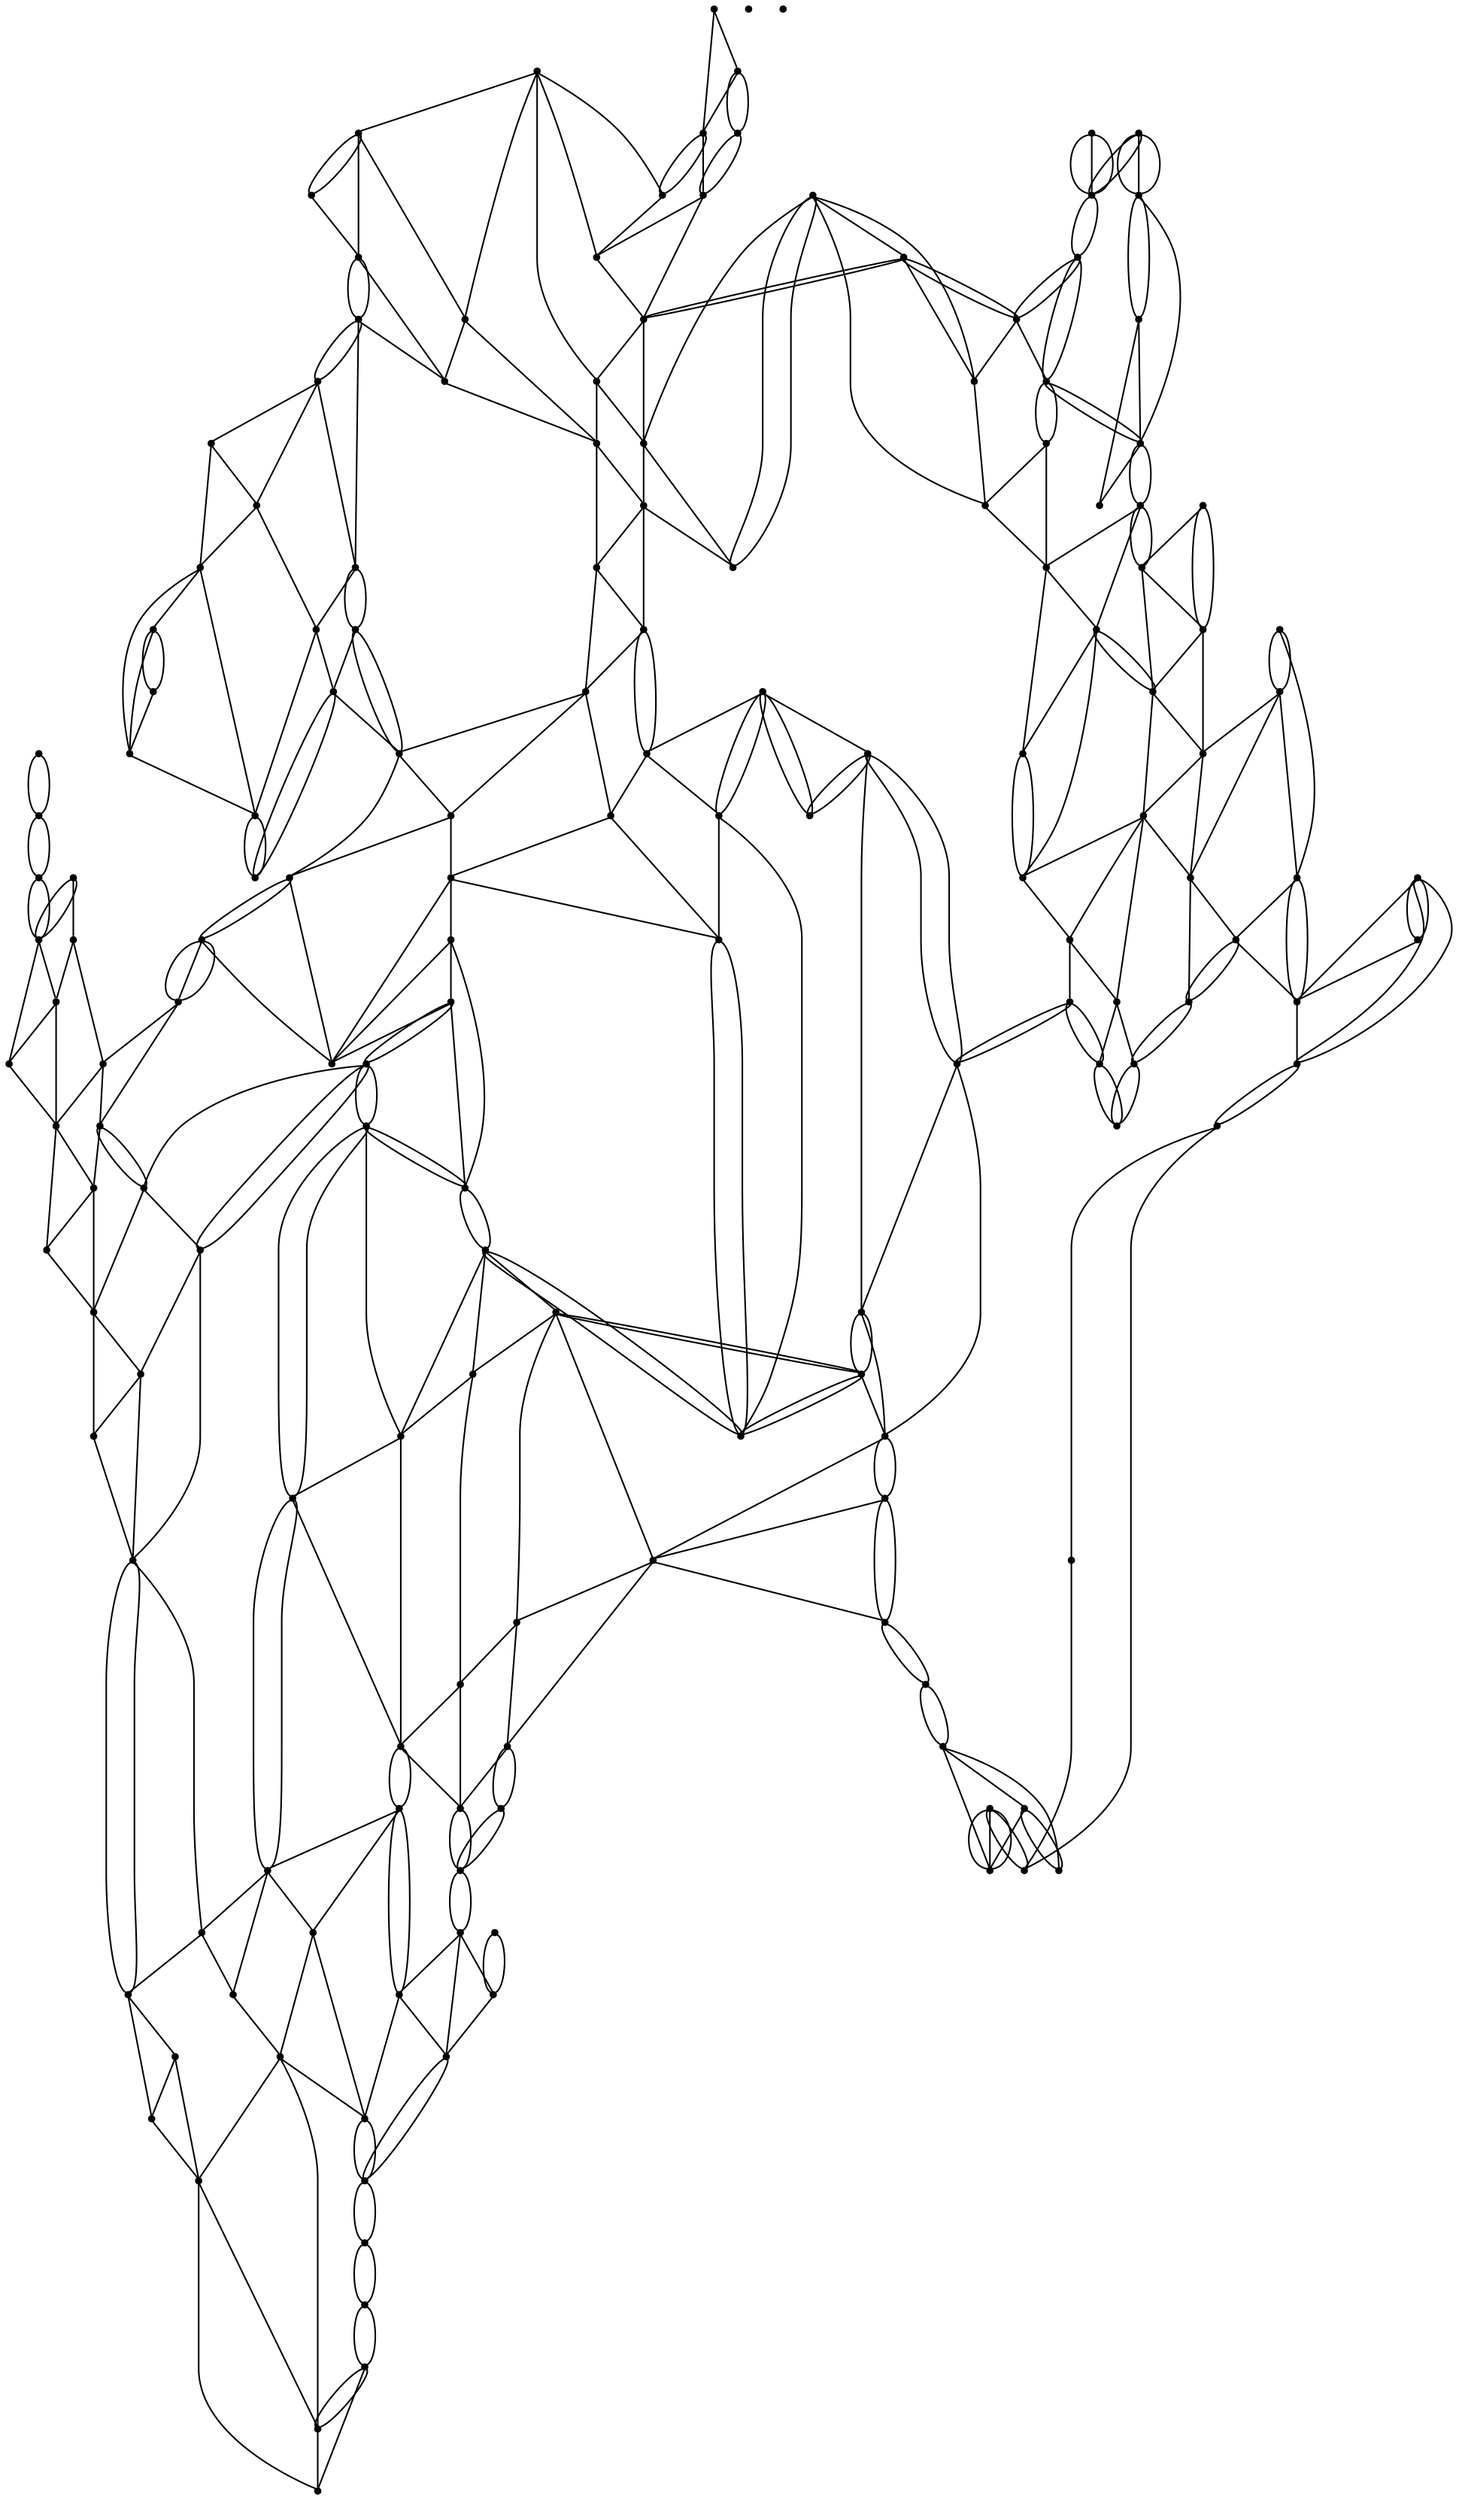 graph {
  node [shape=point,comment="{\"directed\":false,\"doi\":\"10.1007/3-540-37623-2_24\",\"figure\":\"23 (2)\"}"]

  v0 [pos="1427.00741187713,1370.9119789228855"]
  v1 [pos="1427.00741187713,1452.2068016157568"]
  v2 [pos="1427.0074118771297,1513.177680216831"]
  v3 [pos="1427.0074118771297,1533.5192990726252"]
  v4 [pos="1427.00741187713,1391.2525805260757"]
  v5 [pos="1427.0074118771297,1472.5484840498389"]
  v6 [pos="1427.0074118771297,1594.4734565840185"]
  v7 [pos="1427.00741187713,1614.798545084995"]
  v8 [pos="1406.6972868669336,1370.9276191816746"]
  v9 [pos="1406.6806278095996,1411.5776372379084"]
  v10 [pos="1406.6972868669336,1431.882825734816"]
  v11 [pos="1406.6806278095996,1452.2235227054377"]
  v12 [pos="1406.6972868669336,1533.502609772088"]
  v13 [pos="1406.6972868669336,1553.8432431644221"]
  v14 [pos="1406.6806278095996,1574.1484952396174"]
  v15 [pos="1406.6806278095996,1635.1359677737971"]
  v16 [pos="1406.6806278095996,1614.798545084995"]
  v17 [pos="1406.6972868669336,1655.4608973290542"]
  v18 [pos="1406.6806278095996,1675.7693601077815"]
  v19 [pos="1386.3537801578814,1350.6068540042659"]
  v20 [pos="1386.3704392152154,1370.9119789228855"]
  v21 [pos="1386.3704392152151,1411.561011515659"]
  v22 [pos="1386.3704392152151,1431.8984342044612"]
  v23 [pos="1386.3704392152151,1472.5484840498389"]
  v24 [pos="1386.3704392152151,1492.8693445946792"]
  v25 [pos="1386.3704392152151,1533.5192990726252"]
  v26 [pos="1386.3537801578814,1655.4608973290542"]
  v27 [pos="1366.0476291594537,1370.9276191816746"]
  v28 [pos="1366.047629159454,1391.2525805260757"]
  v29 [pos="1366.0310018942141,1411.561011515659"]
  v30 [pos="1366.0310018942141,1431.882825734816"]
  v31 [pos="1366.047629159454,1472.5318265384456"]
  v32 [pos="1366.031001894214,1492.8693445946792"]
  v33 [pos="1366.031001894214,1533.5192990726252"]
  v34 [pos="1366.0476291594537,1574.1484952396174"]
  v35 [pos="1366.0476291594537,1594.4734565840185"]
  v36 [pos="1366.0476291594537,1614.8152025963882"]
  v37 [pos="1366.0476291594537,1635.1359677737971"]
  v38 [pos="1366.031001894214,1655.444271606805"]
  v39 [pos="1345.7208132998296,1452.2068016157566"]
  v40 [pos="1345.7208132998294,1472.5318265384456"]
  v41 [pos="1345.7041224504014,1513.1943377282241"]
  v42 [pos="1345.7208132998294,1533.502609772088"]
  v43 [pos="1345.7041224504014,1350.6068540042659"]
  v44 [pos="1345.7208132998296,1370.9276191816746"]
  v45 [pos="1345.7041224504014,1411.5776372379084"]
  v46 [pos="1345.7041224504014,1492.8693445946792"]
  v47 [pos="1345.7041224504014,1574.165089172723"]
  v48 [pos="1345.7208132998294,1594.4901140954116"]
  v49 [pos="1345.7041224504014,1635.1203275150078"]
  v50 [pos="1345.7041224504014,1655.4608973290542"]
  v51 [pos="1345.7208132998294,1675.7693601077815"]
  v52 [pos="1345.7041224504014,1391.2525805260757"]
  v53 [pos="1325.3771794224006,1472.5484840498389"]
  v54 [pos="1325.3771794224006,1492.8693445946792"]
  v55 [pos="1325.3939656481111,1533.5192990726252"]
  v56 [pos="1325.3771794224006,1594.4734565840185"]
  v57 [pos="1325.3771794224006,1614.798545084995"]
  v58 [pos="1325.3939656481111,1370.9276191816746"]
  v59 [pos="1325.3771794224006,1391.2525805260757"]
  v60 [pos="1325.3771794224006,1431.882825734816"]
  v61 [pos="1325.3771794224006,1452.2235227054377"]
  v62 [pos="1325.3939656481111,1574.1484952396174"]
  v63 [pos="1325.3771794224006,1635.1203275150078"]
  v64 [pos="1305.05452832711,1472.5318265384456"]
  v65 [pos="1305.0711873844439,1370.9119789228857"]
  v66 [pos="1305.05452832711,1431.882825734816"]
  v67 [pos="1305.05452832711,1513.177680216831"]
  v68 [pos="1305.05452832711,1533.502609772088"]
  v69 [pos="1305.0711873844439,1553.8432431644221"]
  v70 [pos="1305.05452832711,1594.4901140954116"]
  v71 [pos="1305.0711873844439,1635.1359677737971"]
  v72 [pos="1305.05452832711,1655.4608973290542"]
  v73 [pos="1305.0711873844439,1675.7693601077815"]
  v74 [pos="1284.7442761485372,1655.444271606805"]
  v75 [pos="1284.7442761485372,1350.6068540042659"]
  v76 [pos="1284.7442761485372,1370.9276191816746"]
  v77 [pos="1284.7442761485372,1391.2525805260757"]
  v78 [pos="1284.7276806753914,1411.561011515659"]
  v79 [pos="1284.7276806753914,1452.2068016157566"]
  v80 [pos="1284.7276806753914,1492.8567878828467"]
  v81 [pos="1284.7442761485372,1553.827571116489"]
  v82 [pos="1284.7276806753914,1594.4734565840185"]
  v83 [pos="1284.7442761485372,1614.8152025963882"]
  v84 [pos="1264.4007058552963,1533.5192990726252"]
  v85 [pos="1264.4007058552963,1553.8432431644221"]
  v86 [pos="1264.4173649126305,1370.9119789228855"]
  v87 [pos="1264.4007058552966,1391.2525805260757"]
  v88 [pos="1264.4007058552963,1431.882825734816"]
  v89 [pos="1264.4173649126303,1452.2235227054377"]
  v90 [pos="1264.4173649126305,1492.8693445946792"]
  v91 [pos="1264.4007058552963,1513.1943377282241"]
  v92 [pos="1264.4173649126305,1614.798545084995"]
  v93 [pos="1264.4173649126303,1635.1203275150078"]
  v94 [pos="1264.4173649126305,1675.7693601077815"]
  v95 [pos="1244.0769738288045,1452.2235227054377"]
  v96 [pos="1244.0915664000188,1655.444271606805"]
  v97 [pos="1244.091566400019,1370.9276191816746"]
  v98 [pos="1244.0769738288045,1350.6068540042659"]
  v99 [pos="1244.0915664000188,1472.5318265384456"]
  v100 [pos="1244.091566400019,1675.7693601077815"]
  v101 [pos="1244.0769738288045,1391.2525805260757"]
  v102 [pos="1244.0769738288045,1492.8693445946792"]
  v103 [pos="1244.091566400019,1513.177680216831"]
  v104 [pos="1244.091566400019,1594.4734565840185"]
  v105 [pos="1244.0769738288045,1614.8152025963882"]
  v106 [pos="1223.7510799399108,1370.9276191816746"]
  v107 [pos="1223.7678661656212,1452.2068016157568"]
  v108 [pos="1223.7510799399108,1472.5318265384456"]
  v109 [pos="1223.7510799399108,1675.7693601077815"]
  v110 [pos="1223.7678661656214,1391.2359230146824"]
  v111 [pos="1223.7510799399108,1411.5776372379082"]
  v112 [pos="1223.7510799399108,1431.8984342044612"]
  v113 [pos="1223.7510799399108,1492.8693445946792"]
  v114 [pos="1223.7678661656212,1513.1943377282241"]
  v115 [pos="1223.7678661656212,1553.8432431644221"]
  v116 [pos="1223.7510799399108,1574.1650891727227"]
  v117 [pos="1223.7678661656212,1594.4901140954116"]
  v118 [pos="1223.7678661656212,1635.1359677737971"]
  v119 [pos="1203.4242322881923,1594.4901140954116"]
  v120 [pos="1203.4242322881923,1350.6068540042659"]
  v121 [pos="1203.4408595534321,1370.9119789228855"]
  v122 [pos="1203.4408595534321,1391.2525805260757"]
  v123 [pos="1203.4242322881923,1472.5484840498389"]
  v124 [pos="1203.4408595534321,1513.1943377282241"]
  v125 [pos="1203.4242322881923,1533.502609772088"]
  v126 [pos="1203.4408595534321,1553.8275711164893"]
  v127 [pos="1203.4408595534321,1614.8152025963882"]
  v128 [pos="1203.4408595534321,1635.1359677737971"]
  v129 [pos="1203.4242322881923,1675.7693601077815"]
  v130 [pos="1183.1005320537947,1370.9276191816746"]
  v131 [pos="1183.1150928329148,1553.827571116489"]
  v132 [pos="1183.1150928329148,1574.1650891727227"]
  v133 [pos="1183.1150928329148,1391.2359230146824"]
  v134 [pos="1183.1005320537947,1533.5192990726252"]
  v135 [pos="1183.1150928329148,1431.882825734816"]
  v136 [pos="1183.1005320537947,1452.2068016157566"]
  v137 [pos="1183.1150928329148,1472.5318265384456"]
  v138 [pos="1183.1150928329148,1655.444271606805"]
  v139 [pos="1162.7912654301406,1533.5026097720881"]
  v140 [pos="1162.7912654301406,1553.8432431644221"]
  v141 [pos="1162.7912654301406,1350.6068540042659"]
  v142 [pos="1162.7745427886184,1431.8984342044612"]
  v143 [pos="1162.7912654301406,1452.2235227054377"]
  v144 [pos="1162.7745427886184,1472.5318265384456"]
  v145 [pos="1162.7745427886184,1513.177680216831"]
  v146 [pos="1162.7912654301406,1574.165089172723"]
  v147 [pos="1162.7912654301406,1594.4901140954116"]
  v148 [pos="1162.7912654301406,1614.8152025963882"]
  v149 [pos="1162.7745427886184,1655.4608973290542"]
  v150 [pos="1142.4477587210881,1452.2235227054377"]
  v151 [pos="1142.464417778422,1472.5484840498389"]
  v152 [pos="1142.4477587210881,1513.177680216831"]
  v153 [pos="1142.464417778422,1533.502609772088"]
  v154 [pos="1142.4477587210881,1574.1484952396174"]
  v155 [pos="1142.4477587210881,1350.6068540042659"]
  v156 [pos="1142.464417778422,1370.9276191816746"]
  v157 [pos="1142.464417778422,1411.561011515659"]
  v158 [pos="1142.4477587210881,1431.882825734816"]
  v159 [pos="1142.4477587210881,1492.8567878828467"]
  v160 [pos="1142.4477587210881,1594.4901140954116"]
  v161 [pos="1142.464417778422,1614.8152025963882"]
  v162 [pos="1142.4477587210881,1675.7693601077815"]
  v163 [pos="1122.1375701267038,1391.2359230146824"]
  v164 [pos="1122.1375701267038,1411.561011515659"]
  v165 [pos="1122.1375701267038,1452.2068016157568"]
  v166 [pos="1122.1375701267038,1533.5192990726252"]
  v167 [pos="1122.1375701267038,1614.8152025963882"]
  v168 [pos="1122.1375701267038,1655.444271606805"]

  v0 -- v8 [id="-1",pos="1427.00741187713,1370.9119789228855 1427.007475461318,1350.6193153486668 1427.007475461318,1350.6193153486668 1427.007475461318,1350.6193153486668 1406.6972868669336,1350.6193153486668 1406.6972868669336,1350.6193153486668 1406.6972868669336,1350.6193153486668 1406.6972868669336,1370.9276191816746 1406.6972868669336,1370.9276191816746 1406.6972868669336,1370.9276191816746"]
  v1 -- v10 [id="-4",pos="1427.00741187713,1452.2068016157568 1427.007475461318,1431.9150917158545 1427.007475461318,1431.9150917158545 1427.007475461318,1431.9150917158545 1406.6972868669336,1431.882825734816 1406.6972868669336,1431.882825734816 1406.6972868669336,1431.882825734816"]
  v3 -- v13 [id="-6",pos="1427.0074118771297,1533.5192990726252 1427.007475461318,1553.8109453942398 1427.007475461318,1553.8109453942398 1427.007475461318,1553.8109453942398 1406.6972868669336,1553.8432431644221 1406.6972868669336,1553.8432431644221 1406.6972868669336,1553.8432431644221"]
  v167 -- v161 [id="-9",pos="1122.1375701267038,1614.8152025963882 1142.464417778422,1614.8152025963882 1142.464417778422,1614.8152025963882 1142.464417778422,1614.8152025963882"]
  v167 -- v160 [id="-10",pos="1122.1375701267038,1614.8152025963882 1122.1375701267038,1594.4901140954116 1122.1375701267038,1594.4901140954116 1122.1375701267038,1594.4901140954116 1142.4477587210881,1594.4901140954116 1142.4477587210881,1594.4901140954116 1142.4477587210881,1594.4901140954116"]
  v160 -- v154 [id="-11",pos="1142.4477587210881,1594.4901140954116 1122.1375701267038,1594.4733294274429 1122.1375701267038,1594.4733294274429 1122.1375701267038,1594.4733294274429 1122.1375701267038,1574.165025594435 1122.1375701267038,1574.165025594435 1122.1375701267038,1574.165025594435 1142.4477587210881,1574.1484952396174 1142.4477587210881,1574.1484952396174 1142.4477587210881,1574.1484952396174"]
  v159 -- v151 [id="-15",pos="1142.4477587210881,1492.8567878828467 1122.1375701267038,1492.8567878828467 1122.1375701267038,1492.8567878828467 1122.1375701267038,1492.8567878828467 1122.1375701267038,1472.5484840498389 1122.1375701267038,1472.5484840498389 1122.1375701267038,1472.5484840498389 1142.464417778422,1472.5484840498389 1142.464417778422,1472.5484840498389 1142.464417778422,1472.5484840498389"]
  v165 -- v158 [id="-16",pos="1122.1375701267038,1452.2068016157568 1122.1375701267038,1431.9150917158545 1122.1375701267038,1431.9150917158545 1122.1375701267038,1431.9150917158545 1142.4477587210881,1431.882825734816 1142.4477587210881,1431.882825734816 1142.4477587210881,1431.882825734816"]
  v158 -- v164 [id="-17",pos="1142.4477587210881,1431.882825734816 1122.1375701267038,1431.88597286006 1122.1375701267038,1431.88597286006 1122.1375701267038,1431.88597286006 1122.1375701267038,1411.561011515659 1122.1375701267038,1411.561011515659 1122.1375701267038,1411.561011515659"]
  v164 -- v157 [id="-18",pos="1122.1375701267038,1411.561011515659 1142.464417778422,1411.561011515659 1142.464417778422,1411.561011515659 1142.464417778422,1411.561011515659"]
  v166 -- v152 [id="-25",pos="1122.1375701267038,1533.5192990726252 1122.1542291840378,1513.1943377282241 1122.1542291840378,1513.1943377282241 1122.1542291840378,1513.1943377282241 1142.4477587210881,1513.177680216831 1142.4477587210881,1513.177680216831 1142.4477587210881,1513.177680216831"]
  v165 -- v150 [id="-26",pos="1122.1375701267038,1452.2068016157568 1142.4477587210881,1452.2235227054377 1142.4477587210881,1452.2235227054377 1142.4477587210881,1452.2235227054377"]
  v164 -- v163 [id="-27",pos="1122.1375701267038,1411.561011515659 1122.1375701267038,1391.2359230146824 1122.1375701267038,1391.2359230146824 1122.1375701267038,1391.2359230146824"]
  v163 -- v157 [id="-28",pos="1122.1375701267038,1391.2359230146824 1142.464417778422,1391.2525805260757 1142.464417778422,1391.2525805260757 1142.464417778422,1391.2525805260757 1142.464417778422,1411.561011515659 1142.464417778422,1411.561011515659 1142.464417778422,1411.561011515659"]
  v156 -- v155 [id="-29",pos="1142.464417778422,1370.9276191816746 1122.1542291840378,1370.9276191816746 1122.1542291840378,1370.9276191816746 1122.1542291840378,1370.9276191816746 1122.1542291840378,1350.6193153486668 1122.1542291840378,1350.6193153486668 1122.1542291840378,1350.6193153486668 1142.4477587210881,1350.6068540042659 1142.4477587210881,1350.6068540042659 1142.4477587210881,1350.6068540042659"]
  v160 -- v154 [id="-33",pos="1142.4477587210881,1594.4901140954116 1142.4477587210881,1574.1484952396174 1142.4477587210881,1574.1484952396174 1142.4477587210881,1574.1484952396174"]
  v152 -- v159 [id="-34",pos="1142.4477587210881,1513.177680216831 1122.1375701267038,1513.177680216831 1122.1375701267038,1513.177680216831 1122.1375701267038,1513.177680216831 1122.1375701267038,1492.8693763838232 1122.1375701267038,1492.8693763838232 1122.1375701267038,1492.8693763838232 1142.4477587210881,1492.8567878828467 1142.4477587210881,1492.8567878828467 1142.4477587210881,1492.8567878828467"]
  v152 -- v159 [id="-36",pos="1142.4477587210881,1513.177680216831 1142.4477587210881,1492.8567878828467 1142.4477587210881,1492.8567878828467 1142.4477587210881,1492.8567878828467"]
  v159 -- v145 [id="-39",pos="1142.4477587210881,1492.8567878828467 1162.7579473154726,1492.8860338952163 1162.7579473154726,1492.8860338952163 1162.7579473154726,1492.8860338952163 1162.7745427886184,1513.177680216831 1162.7745427886184,1513.177680216831 1162.7745427886184,1513.177680216831"]
  v150 -- v158 [id="-42",pos="1142.4477587210881,1452.2235227054377 1142.4477587210881,1431.882825734816 1142.4477587210881,1431.882825734816 1142.4477587210881,1431.882825734816"]
  v158 -- v157 [id="-43",pos="1142.4477587210881,1431.882825734816 1142.464417778422,1411.561011515659 1142.464417778422,1411.561011515659 1142.464417778422,1411.561011515659"]
  v151 -- v165 [id="-46",pos="1142.464417778422,1472.5484840498389 1122.1542291840378,1472.5484840498389 1122.1542291840378,1472.5484840498389 1122.1542291840378,1472.5484840498389 1122.1375701267038,1452.2068016157568 1122.1375701267038,1452.2068016157568 1122.1375701267038,1452.2068016157568"]
  v161 -- v148 [id="-48",pos="1142.464417778422,1614.8152025963882 1142.464417778422,1635.123506429396 1142.464417778422,1635.123506429396 1142.464417778422,1635.123506429396 1162.7746063728066,1635.123506429396 1162.7746063728066,1635.123506429396 1162.7746063728066,1635.123506429396 1162.7912654301406,1614.8152025963882 1162.7912654301406,1614.8152025963882 1162.7912654301406,1614.8152025963882"]
  v161 -- v148 [id="-49",pos="1142.464417778422,1614.8152025963882 1162.7912654301406,1614.8152025963882 1162.7912654301406,1614.8152025963882 1162.7912654301406,1614.8152025963882"]
  v160 -- v147 [id="-51",pos="1142.4477587210881,1594.4901140954116 1162.7912654301406,1594.4901140954116 1162.7912654301406,1594.4901140954116 1162.7912654301406,1594.4901140954116"]
  v140 -- v153 [id="-52",pos="1162.7912654301406,1553.8432431644221 1142.464417778422,1553.8442604170264 1142.464417778422,1553.8442604170264 1142.464417778422,1553.8442604170264 1142.464417778422,1533.502609772088 1142.464417778422,1533.502609772088 1142.464417778422,1533.502609772088"]
  v153 -- v166 [id="-53",pos="1142.464417778422,1533.502609772088 1142.464417778422,1553.827602905633 1142.464417778422,1553.827602905633 1142.464417778422,1553.827602905633 1122.1542291840378,1553.827602905633 1122.1542291840378,1553.827602905633 1122.1542291840378,1553.827602905633 1122.1375701267038,1533.5192990726252 1122.1375701267038,1533.5192990726252 1122.1375701267038,1533.5192990726252"]
  v153 -- v152 [id="-55",pos="1142.464417778422,1533.502609772088 1142.4477587210881,1513.177680216831 1142.4477587210881,1513.177680216831 1142.4477587210881,1513.177680216831"]
  v159 -- v144 [id="-56",pos="1142.4477587210881,1492.8567878828467 1162.7746063728066,1492.8401303714534 1162.7746063728066,1492.8401303714534 1162.7746063728066,1492.8401303714534 1162.7745427886184,1472.5318265384456 1162.7745427886184,1472.5318265384456 1162.7745427886184,1472.5318265384456"]
  v159 -- v151 [id="-57",pos="1142.4477587210881,1492.8567878828467 1142.464417778422,1472.5484840498389 1142.464417778422,1472.5484840498389 1142.464417778422,1472.5484840498389"]
  v151 -- v150 [id="-58",pos="1142.464417778422,1472.5484840498389 1142.4477587210881,1452.2235227054377 1142.4477587210881,1452.2235227054377 1142.4477587210881,1452.2235227054377"]
  v151 -- v144 [id="-59",pos="1142.464417778422,1472.5484840498389 1162.7745427886184,1472.5318265384456 1162.7745427886184,1472.5318265384456 1162.7745427886184,1472.5318265384456"]
  v150 -- v143 [id="-60",pos="1142.4477587210881,1452.2235227054377 1162.7912654301406,1452.2235227054377 1162.7912654301406,1452.2235227054377 1162.7912654301406,1452.2235227054377"]
  v158 -- v142 [id="-62",pos="1142.4477587210881,1431.882825734816 1162.7745427886184,1431.8984342044612 1162.7745427886184,1431.8984342044612 1162.7745427886184,1431.8984342044612"]
  v157 -- v142 [id="-65",pos="1142.464417778422,1411.561011515659 1162.7746063728066,1411.5776690270523 1162.7746063728066,1411.5776690270523 1162.7746063728066,1411.5776690270523 1162.7745427886184,1431.8984342044612 1162.7745427886184,1431.8984342044612 1162.7745427886184,1431.8984342044612"]
  v156 -- v155 [id="-68",pos="1142.464417778422,1370.9276191816746 1142.4477587210881,1350.6068540042659 1142.4477587210881,1350.6068540042659 1142.4477587210881,1350.6068540042659"]
  v155 -- v141 [id="-69",pos="1142.4477587210881,1350.6068540042659 1162.7912654301406,1350.6068540042659 1162.7912654301406,1350.6068540042659 1162.7912654301406,1350.6068540042659"]
  v155 -- v141 [id="-70",pos="1142.4477587210881,1350.6068540042659 1142.464417778422,1330.2984230146824 1142.464417778422,1330.2984230146824 1142.464417778422,1330.2984230146824 1162.7746063728066,1330.2984230146824 1162.7746063728066,1330.2984230146824 1162.7746063728066,1330.2984230146824 1162.7912654301406,1350.6068540042659 1162.7912654301406,1350.6068540042659 1162.7912654301406,1350.6068540042659"]
  v154 -- v146 [id="-71",pos="1142.4477587210881,1574.1484952396174 1162.7912654301406,1574.165089172723 1162.7912654301406,1574.165089172723 1162.7912654301406,1574.165089172723"]
  v140 -- v154 [id="-72",pos="1162.7912654301406,1553.8432431644221 1142.4809496673795,1553.861045084995 1142.4809496673795,1553.861045084995 1142.4809496673795,1553.861045084995 1142.4477587210881,1574.1484952396174 1142.4477587210881,1574.1484952396174 1142.4477587210881,1574.1484952396174"]
  v153 -- v139 [id="-73",pos="1142.464417778422,1533.502609772088 1162.7912654301406,1533.5026097720881 1162.7912654301406,1533.5026097720881 1162.7912654301406,1533.5026097720881"]
  v152 -- v145 [id="-74",pos="1142.4477587210881,1513.177680216831 1162.7745427886184,1513.177680216831 1162.7745427886184,1513.177680216831 1162.7745427886184,1513.177680216831"]
  v161 -- v160 [id="-78",pos="1142.464417778422,1614.8152025963882 1142.4477587210881,1594.4901140954116 1142.4477587210881,1594.4901140954116 1142.4477587210881,1594.4901140954116"]
  v149 -- v138 [id="-81",pos="1162.7745427886184,1655.4608973290542 1162.77447920443,1675.7525754398127 1162.77447920443,1675.7525754398127 1162.77447920443,1675.7525754398127 1183.0846677988145,1675.7525754398127 1183.0846677988145,1675.7525754398127 1183.0846677988145,1675.7525754398127 1183.1150928329148,1655.444271606805 1183.1150928329148,1655.444271606805 1183.1150928329148,1655.444271606805"]
  v147 -- v132 [id="-84",pos="1162.7912654301406,1594.4901140954116 1183.0846677988145,1594.4733294274429 1183.0846677988145,1594.4733294274429 1183.0846677988145,1594.4733294274429 1183.1150928329148,1574.1650891727227 1183.1150928329148,1574.1650891727227 1183.1150928329148,1574.1650891727227"]
  v147 -- v146 [id="-85",pos="1162.7912654301406,1594.4901140954116 1162.7912654301406,1574.165089172723 1162.7912654301406,1574.165089172723 1162.7912654301406,1574.165089172723"]
  v148 -- v147 [id="-94",pos="1162.7912654301406,1614.8152025963882 1162.7912654301406,1594.4901140954116 1162.7912654301406,1594.4901140954116 1162.7912654301406,1594.4901140954116"]
  v140 -- v139 [id="-95",pos="1162.7912654301406,1553.8432431644221 1162.7912654301406,1533.5026097720881 1162.7912654301406,1533.5026097720881 1162.7912654301406,1533.5026097720881"]
  v143 -- v142 [id="-97",pos="1162.7912654301406,1452.2235227054377 1162.7745427886184,1431.8984342044612 1162.7745427886184,1431.8984342044612 1162.7745427886184,1431.8984342044612"]
  v146 -- v140 [id="-100",pos="1162.7912654301406,1574.165089172723 1162.7912654301406,1553.8432431644221 1162.7912654301406,1553.8432431644221 1162.7912654301406,1553.8432431644221"]
  v139 -- v145 [id="-101",pos="1162.7912654301406,1533.5026097720881 1162.7745427886184,1513.177680216831 1162.7745427886184,1513.177680216831 1162.7745427886184,1513.177680216831"]
  v144 -- v143 [id="-102",pos="1162.7745427886184,1472.5318265384456 1162.7912654301406,1452.2235227054377 1162.7912654301406,1452.2235227054377 1162.7912654301406,1452.2235227054377"]
  v149 -- v138 [id="-104",pos="1162.7745427886184,1655.4608973290542 1183.1150928329148,1655.444271606805 1183.1150928329148,1655.444271606805 1183.1150928329148,1655.444271606805"]
  v149 -- v138 [id="-105",pos="1162.7745427886184,1655.4608973290542 1162.7912654301406,1635.1359677737971 1162.7912654301406,1635.1359677737971 1162.7912654301406,1635.1359677737971 1183.101454024525,1635.1359677737971 1183.101454024525,1635.1359677737971 1183.101454024525,1635.1359677737971 1183.1150928329148,1655.444271606805 1183.1150928329148,1655.444271606805 1183.1150928329148,1655.444271606805"]
  v146 -- v132 [id="-111",pos="1162.7912654301406,1574.165089172723 1183.1150928329148,1574.1650891727227 1183.1150928329148,1574.1650891727227 1183.1150928329148,1574.1650891727227"]
  v140 -- v131 [id="-114",pos="1162.7912654301406,1553.8432431644221 1183.1150928329148,1553.827571116489 1183.1150928329148,1553.827571116489 1183.1150928329148,1553.827571116489"]
  v139 -- v134 [id="-116",pos="1162.7912654301406,1533.5026097720881 1183.1005320537947,1533.5192990726252 1183.1005320537947,1533.5192990726252 1183.1005320537947,1533.5192990726252"]
  v145 -- v134 [id="-119",pos="1162.7745427886184,1513.177680216831 1183.101454024525,1513.177680216831 1183.101454024525,1513.177680216831 1183.101454024525,1513.177680216831 1183.1005320537947,1533.5192990726252 1183.1005320537947,1533.5192990726252 1183.1005320537947,1533.5192990726252"]
  v148 -- v147 [id="-120",pos="1162.7912654301406,1614.8152025963882 1183.101454024525,1614.7984179284194 1183.101454024525,1614.7984179284194 1183.101454024525,1614.7984179284194 1183.101454024525,1594.4901140954116 1183.101454024525,1594.4901140954116 1183.101454024525,1594.4901140954116 1162.7912654301406,1594.4901140954116 1162.7912654301406,1594.4901140954116 1162.7912654301406,1594.4901140954116"]
  v144 -- v137 [id="-121",pos="1162.7745427886184,1472.5318265384456 1183.1150928329148,1472.5318265384456 1183.1150928329148,1472.5318265384456 1183.1150928329148,1472.5318265384456"]
  v143 -- v136 [id="-123",pos="1162.7912654301406,1452.2235227054377 1183.1005320537947,1452.2068016157566 1183.1005320537947,1452.2068016157566 1183.1005320537947,1452.2068016157566"]
  v142 -- v135 [id="-124",pos="1162.7745427886184,1431.8984342044612 1183.1150928329148,1431.882825734816 1183.1150928329148,1431.882825734816 1183.1150928329148,1431.882825734816"]
  v142 -- v135 [id="-125",pos="1162.7745427886184,1431.8984342044612 1162.7912654301406,1411.5776690270523 1162.7912654301406,1411.5776690270523 1162.7912654301406,1411.5776690270523 1183.101454024525,1411.5776690270523 1183.101454024525,1411.5776690270523 1183.101454024525,1411.5776690270523 1183.1150928329148,1431.882825734816 1183.1150928329148,1431.882825734816 1183.1150928329148,1431.882825734816"]
  v141 -- v130 [id="-128",pos="1162.7912654301406,1350.6068540042659 1183.101454024525,1350.6193153486668 1183.101454024525,1350.6193153486668 1183.101454024525,1350.6193153486668 1183.1005320537947,1370.9276191816746 1183.1005320537947,1370.9276191816746 1183.1005320537947,1370.9276191816746"]
  v133 -- v130 [id="-131",pos="1183.1150928329148,1391.2359230146824 1162.8079244874746,1391.2525805260757 1162.8079244874746,1391.2525805260757 1162.8079244874746,1391.2525805260757 1162.8079244874746,1370.9442766930679 1162.8079244874746,1370.9442766930679 1162.8079244874746,1370.9442766930679 1183.1005320537947,1370.9276191816746 1183.1005320537947,1370.9276191816746 1183.1005320537947,1370.9276191816746"]
  v132 -- v131 [id="-138",pos="1183.1150928329148,1574.1650891727227 1183.1150928329148,1553.827571116489 1183.1150928329148,1553.827571116489 1183.1150928329148,1553.827571116489"]
  v144 -- v137 [id="-139",pos="1162.7745427886184,1472.5318265384456 1162.7912654301406,1492.8567878828467 1162.7912654301406,1492.8567878828467 1162.7912654301406,1492.8567878828467 1183.101454024525,1492.8567878828467 1183.101454024525,1492.8567878828467 1183.101454024525,1492.8567878828467 1183.1150928329148,1472.5318265384456 1183.1150928329148,1472.5318265384456 1183.1150928329148,1472.5318265384456"]
  v137 -- v136 [id="-140",pos="1183.1150928329148,1472.5318265384456 1183.1005320537947,1452.2068016157566 1183.1005320537947,1452.2068016157566 1183.1005320537947,1452.2068016157566"]
  v129 -- v138 [id="-144",pos="1203.4242322881923,1675.7693601077815 1183.1015811929017,1675.769232951206 1183.1015811929017,1675.769232951206 1183.1015811929017,1675.769232951206 1183.1150928329148,1655.444271606805 1183.1150928329148,1655.444271606805 1183.1150928329148,1655.444271606805"]
  v138 -- v129 [id="-146",pos="1183.1150928329148,1655.444271606805 1203.411769787286,1655.4609291181982 1203.411769787286,1655.4609291181982 1203.411769787286,1655.4609291181982 1203.4242322881923,1675.7693601077815 1203.4242322881923,1675.7693601077815 1203.4242322881923,1675.7693601077815"]
  v134 -- v124 [id="-148",pos="1183.1005320537947,1533.5192990726252 1183.1015811929017,1513.2109952396174 1183.1015811929017,1513.2109952396174 1183.1015811929017,1513.2109952396174 1203.4408595534321,1513.1943377282241 1203.4408595534321,1513.1943377282241 1203.4408595534321,1513.1943377282241"]
  v138 -- v128 [id="-155",pos="1183.1150928329148,1655.444271606805 1203.4242322881923,1655.444271606805 1203.4242322881923,1655.444271606805 1203.4242322881923,1655.444271606805 1203.4408595534321,1635.1359677737971 1203.4408595534321,1635.1359677737971 1203.4408595534321,1635.1359677737971"]
  v138 -- v128 [id="-156",pos="1183.1150928329148,1655.444271606805 1183.1140436938078,1635.1359677737971 1183.1140436938078,1635.1359677737971 1183.1140436938078,1635.1359677737971 1203.4408595534321,1635.1359677737971 1203.4408595534321,1635.1359677737971 1203.4408595534321,1635.1359677737971"]
  v128 -- v127 [id="-157",pos="1203.4408595534321,1635.1359677737971 1183.1140436938078,1635.123506429396 1183.1140436938078,1635.123506429396 1183.1140436938078,1635.123506429396 1183.1140436938078,1614.8152025963882 1183.1140436938078,1614.8152025963882 1183.1140436938078,1614.8152025963882 1203.4408595534321,1614.8152025963882 1203.4408595534321,1614.8152025963882 1203.4408595534321,1614.8152025963882"]
  v141 -- v130 [id="-158",pos="1162.7912654301406,1350.6068540042659 1162.7912654301406,1370.9276191816746 1162.7912654301406,1370.9276191816746 1162.7912654301406,1370.9276191816746 1183.1005320537947,1370.9276191816746 1183.1005320537947,1370.9276191816746 1183.1005320537947,1370.9276191816746"]
  v119 -- v127 [id="-159",pos="1203.4242322881923,1594.4901140954116 1183.1140436938078,1594.4901140954116 1183.1140436938078,1594.4901140954116 1183.1140436938078,1594.4901140954116 1183.1140436938078,1614.7984179284194 1183.1140436938078,1614.7984179284194 1183.1140436938078,1614.7984179284194 1203.4408595534321,1614.8152025963882 1203.4408595534321,1614.8152025963882 1203.4408595534321,1614.8152025963882"]
  v131 -- v126 [id="-161",pos="1183.1150928329148,1553.827571116489 1203.4408595534321,1553.8275711164893 1203.4408595534321,1553.8275711164893 1203.4408595534321,1553.8275711164893"]
  v131 -- v134 [id="-162",pos="1183.1150928329148,1553.827571116489 1183.1005320537947,1533.5192990726252 1183.1005320537947,1533.5192990726252 1183.1005320537947,1533.5192990726252"]
  v134 -- v125 [id="-164",pos="1183.1005320537947,1533.5192990726252 1203.4242322881923,1533.502609772088 1203.4242322881923,1533.502609772088 1203.4242322881923,1533.502609772088"]
  v132 -- v119 [id="-166",pos="1183.1150928329148,1574.1650891727227 1183.1140436938078,1594.4733294274429 1183.1140436938078,1594.4733294274429 1183.1140436938078,1594.4733294274429 1203.4242322881923,1594.4901140954116 1203.4242322881923,1594.4901140954116 1203.4242322881923,1594.4901140954116"]
  v137 -- v123 [id="-167",pos="1183.1150928329148,1472.5318265384456 1203.4242322881923,1472.5484840498389 1203.4242322881923,1472.5484840498389 1203.4242322881923,1472.5484840498389"]
  v136 -- v123 [id="-170",pos="1183.1005320537947,1452.2068016157566 1203.4242322881923,1452.2235227054377 1203.4242322881923,1452.2235227054377 1203.4242322881923,1452.2235227054377 1203.4242322881923,1472.5484840498389 1203.4242322881923,1472.5484840498389 1203.4242322881923,1472.5484840498389"]
  v136 -- v135 [id="-171",pos="1183.1005320537947,1452.2068016157566 1203.4242322881923,1452.206738037469 1203.4242322881923,1452.206738037469 1203.4242322881923,1452.206738037469 1203.4242322881923,1431.8984342044612 1203.4242322881923,1431.8984342044612 1203.4242322881923,1431.8984342044612 1183.1150928329148,1431.882825734816 1183.1150928329148,1431.882825734816 1183.1150928329148,1431.882825734816"]
  v133 -- v122 [id="-175",pos="1183.1150928329148,1391.2359230146824 1203.4408595534321,1391.2525805260757 1203.4408595534321,1391.2525805260757 1203.4408595534321,1391.2525805260757"]
  v133 -- v130 [id="-176",pos="1183.1150928329148,1391.2359230146824 1183.1005320537947,1370.9276191816746 1183.1005320537947,1370.9276191816746 1183.1005320537947,1370.9276191816746"]
  v130 -- v121 [id="-177",pos="1183.1005320537947,1370.9276191816746 1203.4408595534321,1370.9119789228855 1203.4408595534321,1370.9119789228855 1203.4408595534321,1370.9119789228855"]
  v132 -- v126 [id="-180",pos="1183.1150928329148,1574.1650891727227 1203.4408913455263,1574.1525642500342 1203.4408913455263,1574.1525642500342 1203.4408913455263,1574.1525642500342 1203.4408595534321,1553.8275711164893 1203.4408595534321,1553.8275711164893 1203.4408595534321,1553.8275711164893"]
  v130 -- v120 [id="-183",pos="1183.1005320537947,1370.9276191816746 1183.1307027511418,1350.6068540042659 1183.1307027511418,1350.6068540042659 1183.1307027511418,1350.6068540042659 1203.4242322881923,1350.6068540042659 1203.4242322881923,1350.6068540042659 1203.4242322881923,1350.6068540042659"]
  v125 -- v124 [id="-185",pos="1203.4242322881923,1533.502609772088 1203.4408595534321,1513.1943377282241 1203.4408595534321,1513.1943377282241 1203.4408595534321,1513.1943377282241"]
  v129 -- v109 [id="-187",pos="1203.4242322881923,1675.7693601077815 1203.4242322881923,1696.0776639407893 1203.4242322881923,1696.0776639407893 1203.4242322881923,1696.0776639407893 1223.7344208825768,1696.0776639407893 1223.7344208825768,1696.0776639407893 1223.7344208825768,1696.0776639407893 1223.7510799399108,1675.7693601077815 1223.7510799399108,1675.7693601077815 1223.7510799399108,1675.7693601077815"]
  v129 -- v109 [id="-188",pos="1203.4242322881923,1675.7693601077815 1223.7510799399108,1675.7693601077815 1223.7510799399108,1675.7693601077815 1223.7510799399108,1675.7693601077815"]
  v128 -- v127 [id="-189",pos="1203.4408595534321,1635.1359677737971 1203.4408595534321,1614.8152025963882 1203.4408595534321,1614.8152025963882 1203.4408595534321,1614.8152025963882"]
  v127 -- v119 [id="-191",pos="1203.4408595534321,1614.8152025963882 1203.4242322881923,1594.4901140954116 1203.4242322881923,1594.4901140954116 1203.4242322881923,1594.4901140954116"]
  v119 -- v132 [id="-193",pos="1203.4242322881923,1594.4901140954116 1203.4242322881923,1574.165025594435 1203.4242322881923,1574.165025594435 1203.4242322881923,1574.165025594435 1183.1150928329148,1574.1650891727227 1183.1150928329148,1574.1650891727227 1183.1150928329148,1574.1650891727227"]
  v125 -- v114 [id="-196",pos="1203.4242322881923,1533.502609772088 1223.7344208825768,1533.502641561232 1223.7344208825768,1533.502641561232 1223.7344208825768,1533.502641561232 1223.7678661656212,1513.1943377282241 1223.7678661656212,1513.1943377282241 1223.7678661656212,1513.1943377282241"]
  v137 -- v123 [id="-199",pos="1183.1150928329148,1472.5318265384456 1183.1140436938078,1492.8567878828467 1183.1140436938078,1492.8567878828467 1183.1140436938078,1492.8567878828467 1203.4242322881923,1492.8567878828467 1203.4242322881923,1492.8567878828467 1203.4242322881923,1492.8567878828467 1203.4242322881923,1472.5484840498389 1203.4242322881923,1472.5484840498389 1203.4242322881923,1472.5484840498389"]
  v122 -- v121 [id="-203",pos="1203.4408595534321,1391.2525805260757 1203.4408595534321,1370.9119789228855 1203.4408595534321,1370.9119789228855 1203.4408595534321,1370.9119789228855"]
  v129 -- v109 [id="-207",pos="1203.4242322881923,1675.7693601077815 1203.4408913455263,1655.4609291181982 1203.4408913455263,1655.4609291181982 1203.4408913455263,1655.4609291181982 1223.7510799399108,1655.4609291181982 1223.7510799399108,1655.4609291181982 1223.7510799399108,1655.4609291181982 1223.7510799399108,1675.7693601077815 1223.7510799399108,1675.7693601077815 1223.7510799399108,1675.7693601077815"]
  v136 -- v135 [id="-208",pos="1183.1005320537947,1452.2068016157566 1183.1150928329148,1431.882825734816 1183.1150928329148,1431.882825734816 1183.1150928329148,1431.882825734816"]
  v128 -- v118 [id="-210",pos="1203.4408595534321,1635.1359677737971 1223.7678661656212,1635.1359677737971 1223.7678661656212,1635.1359677737971 1223.7678661656212,1635.1359677737971"]
  v127 -- v118 [id="-214",pos="1203.4408595534321,1614.8152025963882 1223.7510799399108,1614.8152025963882 1223.7510799399108,1614.8152025963882 1223.7510799399108,1614.8152025963882 1223.7678661656212,1635.1359677737971 1223.7678661656212,1635.1359677737971 1223.7678661656212,1635.1359677737971"]
  v127 -- v117 [id="-215",pos="1203.4408595534321,1614.8152025963882 1223.7510799399108,1614.7984179284194 1223.7510799399108,1614.7984179284194 1223.7510799399108,1614.7984179284194 1223.7678661656212,1594.4901140954116 1223.7678661656212,1594.4901140954116 1223.7678661656212,1594.4901140954116"]
  v119 -- v117 [id="-216",pos="1203.4242322881923,1594.4901140954116 1223.7678661656212,1594.4901140954116 1223.7678661656212,1594.4901140954116 1223.7678661656212,1594.4901140954116"]
  v126 -- v116 [id="-217",pos="1203.4408595534321,1553.8275711164893 1203.4408913455263,1574.169348918003 1203.4408913455263,1574.169348918003 1203.4408913455263,1574.169348918003 1223.7510799399108,1574.1650891727227 1223.7510799399108,1574.1650891727227 1223.7510799399108,1574.1650891727227"]
  v126 -- v115 [id="-221",pos="1203.4408595534321,1553.8275711164893 1223.7678661656212,1553.8432431644221 1223.7678661656212,1553.8432431644221 1223.7678661656212,1553.8432431644221"]
  v126 -- v125 [id="-222",pos="1203.4408595534321,1553.8275711164893 1203.4242322881923,1533.502609772088 1203.4242322881923,1533.502609772088 1203.4242322881923,1533.502609772088"]
  v125 -- v115 [id="-223",pos="1203.4242322881923,1533.502609772088 1223.7510799399108,1533.5192990726252 1223.7510799399108,1533.5192990726252 1223.7510799399108,1533.5192990726252 1223.7678661656212,1553.8432431644221 1223.7678661656212,1553.8432431644221 1223.7678661656212,1553.8432431644221"]
  v124 -- v113 [id="-225",pos="1203.4408595534321,1513.1943377282241 1203.4408913455263,1492.8860338952163 1203.4408913455263,1492.8860338952163 1203.4408913455263,1492.8860338952163 1223.7510799399108,1492.8693445946792 1223.7510799399108,1492.8693445946792 1223.7510799399108,1492.8693445946792"]
  v113 -- v123 [id="-226",pos="1223.7510799399108,1492.8693445946792 1203.4408913455263,1492.8567878828467 1203.4408913455263,1492.8567878828467 1203.4408913455263,1492.8567878828467 1203.4242322881923,1472.5484840498389 1203.4242322881923,1472.5484840498389 1203.4242322881923,1472.5484840498389"]
  v123 -- v108 [id="-227",pos="1203.4242322881923,1472.5484840498389 1223.7510799399108,1472.5318265384456 1223.7510799399108,1472.5318265384456 1223.7510799399108,1472.5318265384456"]
  v123 -- v107 [id="-229",pos="1203.4242322881923,1472.5484840498389 1203.4408913455263,1452.2235227054377 1203.4408913455263,1452.2235227054377 1203.4408913455263,1452.2235227054377 1223.7678661656212,1452.2068016157568 1223.7678661656212,1452.2068016157568 1223.7678661656212,1452.2068016157568"]
  v112 -- v111 [id="-230",pos="1223.7510799399108,1431.8984342044612 1203.4408913455263,1431.9026303714534 1203.4408913455263,1431.9026303714534 1203.4408913455263,1431.9026303714534 1203.4408913455263,1411.5943265384456 1203.4408913455263,1411.5943265384456 1203.4408913455263,1411.5943265384456 1223.7510799399108,1411.5776372379082 1223.7510799399108,1411.5776372379082 1223.7510799399108,1411.5776372379082"]
  v122 -- v110 [id="-232",pos="1203.4408595534321,1391.2525805260757 1223.7678661656214,1391.2359230146824 1223.7678661656214,1391.2359230146824 1223.7678661656214,1391.2359230146824"]
  v121 -- v106 [id="-234",pos="1203.4408595534321,1370.9119789228855 1223.7510799399108,1370.9276191816746 1223.7510799399108,1370.9276191816746 1223.7510799399108,1370.9276191816746"]
  v121 -- v120 [id="-236",pos="1203.4408595534321,1370.9119789228855 1203.4242322881923,1350.6068540042659 1203.4242322881923,1350.6068540042659 1203.4242322881923,1350.6068540042659"]
  v120 -- v106 [id="-239",pos="1203.4242322881923,1350.6068540042659 1223.7510799399108,1350.6193153486668 1223.7510799399108,1350.6193153486668 1223.7510799399108,1350.6193153486668 1223.7510799399108,1370.9276191816746 1223.7510799399108,1370.9276191816746 1223.7510799399108,1370.9276191816746"]
  v116 -- v119 [id="-241",pos="1223.7510799399108,1574.1650891727227 1203.4575504028603,1574.1818102624038 1203.4575504028603,1574.1818102624038 1203.4575504028603,1574.1818102624038 1203.4242322881923,1594.4901140954116 1203.4242322881923,1594.4901140954116 1203.4242322881923,1594.4901140954116"]
  v107 -- v112 [id="-242",pos="1223.7678661656212,1452.2068016157568 1203.4575504028603,1452.206738037469 1203.4575504028603,1452.206738037469 1203.4575504028603,1452.206738037469 1203.4575504028603,1431.8984342044612 1203.4575504028603,1431.8984342044612 1203.4575504028603,1431.8984342044612 1223.7510799399108,1431.8984342044612 1223.7510799399108,1431.8984342044612 1223.7510799399108,1431.8984342044612"]
  v124 -- v114 [id="-243",pos="1203.4408595534321,1513.1943377282241 1223.7678661656212,1513.1943377282241 1223.7678661656212,1513.1943377282241 1223.7678661656212,1513.1943377282241"]
  v128 -- v118 [id="-245",pos="1203.4408595534321,1635.1359677737971 1203.4408913455263,1655.444271606805 1203.4408913455263,1655.444271606805 1203.4408913455263,1655.444271606805 1223.7510799399108,1655.444271606805 1223.7510799399108,1655.444271606805 1223.7510799399108,1655.444271606805 1223.7678661656212,1635.1359677737971 1223.7678661656212,1635.1359677737971 1223.7678661656212,1635.1359677737971"]
  v116 -- v115 [id="-248",pos="1223.7510799399108,1574.1650891727227 1223.7678661656212,1553.8432431644221 1223.7678661656212,1553.8432431644221 1223.7678661656212,1553.8432431644221"]
  v114 -- v113 [id="-251",pos="1223.7678661656212,1513.1943377282241 1223.7510799399108,1492.8693445946792 1223.7510799399108,1492.8693445946792 1223.7510799399108,1492.8693445946792"]
  v113 -- v102 [id="-252",pos="1223.7510799399108,1492.8693445946792 1244.0769738288045,1492.8693445946792 1244.0769738288045,1492.8693445946792 1244.0769738288045,1492.8693445946792"]
  v113 -- v108 [id="-253",pos="1223.7510799399108,1492.8693445946792 1223.7510799399108,1472.5318265384456 1223.7510799399108,1472.5318265384456 1223.7510799399108,1472.5318265384456"]
  v108 -- v99 [id="-256",pos="1223.7510799399108,1472.5318265384456 1244.0915664000188,1472.5318265384456 1244.0915664000188,1472.5318265384456 1244.0915664000188,1472.5318265384456"]
  v108 -- v107 [id="-259",pos="1223.7510799399108,1472.5318265384456 1223.7678661656212,1452.2068016157568 1223.7678661656212,1452.2068016157568 1223.7678661656212,1452.2068016157568"]
  v112 -- v111 [id="-260",pos="1223.7510799399108,1431.8984342044612 1223.7510799399108,1411.5776372379082 1223.7510799399108,1411.5776372379082 1223.7510799399108,1411.5776372379082"]
  v111 -- v101 [id="-263",pos="1223.7510799399108,1411.5776372379082 1244.061268534295,1411.5776690270523 1244.061268534295,1411.5776690270523 1244.061268534295,1411.5776690270523 1244.0769738288045,1391.2525805260757 1244.0769738288045,1391.2525805260757 1244.0769738288045,1391.2525805260757"]
  v111 -- v110 [id="-264",pos="1223.7510799399108,1411.5776372379082 1223.7678661656214,1391.2359230146824 1223.7678661656214,1391.2359230146824 1223.7678661656214,1391.2359230146824"]
  v110 -- v106 [id="-265",pos="1223.7678661656214,1391.2359230146824 1223.7510799399108,1370.9276191816746 1223.7510799399108,1370.9276191816746 1223.7510799399108,1370.9276191816746"]
  v117 -- v116 [id="-268",pos="1223.7678661656212,1594.4901140954116 1223.7510799399108,1574.1650891727227 1223.7510799399108,1574.1650891727227 1223.7510799399108,1574.1650891727227"]
  v107 -- v112 [id="-269",pos="1223.7678661656212,1452.2068016157568 1223.7510799399108,1431.8984342044612 1223.7510799399108,1431.8984342044612 1223.7510799399108,1431.8984342044612"]
  v109 -- v100 [id="-270",pos="1223.7510799399108,1675.7693601077815 1244.091566400019,1675.7693601077815 1244.091566400019,1675.7693601077815 1244.091566400019,1675.7693601077815"]
  v109 -- v96 [id="-271",pos="1223.7510799399108,1675.7693601077815 1223.7678661656212,1655.4609291181982 1223.7678661656212,1655.4609291181982 1223.7678661656212,1655.4609291181982 1244.0915664000188,1655.444271606805 1244.0915664000188,1655.444271606805 1244.0915664000188,1655.444271606805"]
  v96 -- v118 [id="-272",pos="1244.0915664000188,1655.444271606805 1223.7678661656212,1655.444271606805 1223.7678661656212,1655.444271606805 1223.7678661656212,1655.444271606805 1223.7678661656212,1635.1359677737971 1223.7678661656212,1635.1359677737971 1223.7678661656212,1635.1359677737971"]
  v118 -- v96 [id="-274",pos="1223.7678661656212,1635.1359677737971 1244.0780547600057,1635.1359677737971 1244.0780547600057,1635.1359677737971 1244.0780547600057,1635.1359677737971 1244.0915664000188,1655.444271606805 1244.0915664000188,1655.444271606805 1244.0915664000188,1655.444271606805"]
  v118 -- v105 [id="-275",pos="1223.7678661656212,1635.1359677737971 1244.0780547600057,1635.123506429396 1244.0780547600057,1635.123506429396 1244.0780547600057,1635.123506429396 1244.0769738288045,1614.8152025963882 1244.0769738288045,1614.8152025963882 1244.0769738288045,1614.8152025963882"]
  v105 -- v118 [id="-276",pos="1244.0769738288045,1614.8152025963882 1223.7678661656212,1614.8152025963882 1223.7678661656212,1614.8152025963882 1223.7678661656212,1614.8152025963882 1223.7678661656212,1635.1359677737971 1223.7678661656212,1635.1359677737971 1223.7678661656212,1635.1359677737971"]
  v116 -- v104 [id="-279",pos="1223.7510799399108,1574.1650891727227 1244.0780547600057,1574.165025594435 1244.0780547600057,1574.165025594435 1244.0780547600057,1574.165025594435 1244.091566400019,1594.4734565840185 1244.091566400019,1594.4734565840185 1244.091566400019,1594.4734565840185"]
  v116 -- v115 [id="-280",pos="1223.7510799399108,1574.1650891727227 1244.0780547600057,1574.1525642500342 1244.0780547600057,1574.1525642500342 1244.0780547600057,1574.1525642500342 1244.0780547600057,1553.8442604170264 1244.0780547600057,1553.8442604170264 1244.0780547600057,1553.8442604170264 1223.7678661656212,1553.8432431644221 1223.7678661656212,1553.8432431644221 1223.7678661656212,1553.8432431644221"]
  v114 -- v103 [id="-283",pos="1223.7678661656212,1513.1943377282241 1223.7678661656212,1533.502641561232 1223.7678661656212,1533.502641561232 1223.7678661656212,1533.502641561232 1244.0780547600057,1533.502641561232 1244.0780547600057,1533.502641561232 1244.0780547600057,1533.502641561232 1244.091566400019,1513.177680216831 1244.091566400019,1513.177680216831 1244.091566400019,1513.177680216831"]
  v107 -- v95 [id="-287",pos="1223.7678661656212,1452.2068016157568 1244.0769738288045,1452.2235227054377 1244.0769738288045,1452.2235227054377 1244.0769738288045,1452.2235227054377"]
  v112 -- v95 [id="-290",pos="1223.7510799399108,1431.8984342044612 1244.0780547600057,1431.9150917158545 1244.0780547600057,1431.9150917158545 1244.0780547600057,1431.9150917158545 1244.0769738288045,1452.2235227054377 1244.0769738288045,1452.2235227054377 1244.0769738288045,1452.2235227054377"]
  v112 -- v111 [id="-291",pos="1223.7510799399108,1431.8984342044612 1244.0780547600057,1431.88597286006 1244.0780547600057,1431.88597286006 1244.0780547600057,1431.88597286006 1244.0780547600057,1411.5776690270523 1244.0780547600057,1411.5776690270523 1244.0780547600057,1411.5776690270523 1223.7510799399108,1411.5776372379082 1223.7510799399108,1411.5776372379082 1223.7510799399108,1411.5776372379082"]
  v110 -- v101 [id="-293",pos="1223.7678661656214,1391.2359230146824 1244.0769738288045,1391.2525805260757 1244.0769738288045,1391.2525805260757 1244.0769738288045,1391.2525805260757"]
  v106 -- v97 [id="-295",pos="1223.7510799399108,1370.9276191816746 1244.091566400019,1370.9276191816746 1244.091566400019,1370.9276191816746 1244.091566400019,1370.9276191816746"]
  v106 -- v98 [id="-303",pos="1223.7510799399108,1370.9276191816746 1223.7845252229552,1350.6193153486668 1223.7845252229552,1350.6193153486668 1223.7845252229552,1350.6193153486668 1244.0769738288045,1350.6068540042659 1244.0769738288045,1350.6068540042659 1244.0769738288045,1350.6068540042659"]
  v102 -- v99 [id="-304",pos="1244.0769738288045,1492.8693445946792 1244.0915664000188,1472.5318265384456 1244.0915664000188,1472.5318265384456 1244.0915664000188,1472.5318265384456"]
  v100 -- v96 [id="-306",pos="1244.091566400019,1675.7693601077815 1244.0915664000188,1655.444271606805 1244.0915664000188,1655.444271606805 1244.0915664000188,1655.444271606805"]
  v117 -- v104 [id="-308",pos="1223.7678661656212,1594.4901140954116 1244.091566400019,1594.4734565840185 1244.091566400019,1594.4734565840185 1244.091566400019,1594.4734565840185"]
  v114 -- v103 [id="-313",pos="1223.7678661656212,1513.1943377282241 1244.091566400019,1513.177680216831 1244.091566400019,1513.177680216831 1244.091566400019,1513.177680216831"]
  v103 -- v102 [id="-315",pos="1244.091566400019,1513.177680216831 1244.0769738288045,1492.8693445946792 1244.0769738288045,1492.8693445946792 1244.0769738288045,1492.8693445946792"]
  v102 -- v90 [id="-318",pos="1244.0769738288045,1492.8693445946792 1264.4173649126305,1492.8693445946792 1264.4173649126305,1492.8693445946792 1264.4173649126305,1492.8693445946792"]
  v99 -- v90 [id="-320",pos="1244.0915664000188,1472.5318265384456 1264.3882433543902,1472.5484840498389 1264.3882433543902,1472.5484840498389 1264.3882433543902,1472.5484840498389 1264.4173649126305,1492.8693445946792 1264.4173649126305,1492.8693445946792 1264.4173649126305,1492.8693445946792"]
  v101 -- v87 [id="-324",pos="1244.0769738288045,1391.2525805260757 1244.0780547600057,1411.5608843590835 1244.0780547600057,1411.5608843590835 1244.0780547600057,1411.5608843590835 1264.3882433543902,1411.5608843590835 1264.3882433543902,1411.5608843590835 1264.3882433543902,1411.5608843590835 1264.4007058552966,1391.2525805260757 1264.4007058552966,1391.2525805260757 1264.4007058552966,1391.2525805260757"]
  v101 -- v87 [id="-325",pos="1244.0769738288045,1391.2525805260757 1264.4007058552966,1391.2525805260757 1264.4007058552966,1391.2525805260757 1264.4007058552966,1391.2525805260757"]
  v109 -- v100 [id="-327",pos="1223.7510799399108,1675.7693601077815 1223.7845252229552,1696.0776639407893 1223.7845252229552,1696.0776639407893 1223.7845252229552,1696.0776639407893 1244.0947138173397,1696.0776639407893 1244.0947138173397,1696.0776639407893 1244.0947138173397,1696.0776639407893 1244.091566400019,1675.7693601077815 1244.091566400019,1675.7693601077815 1244.091566400019,1675.7693601077815"]
  v100 -- v94 [id="-328",pos="1244.091566400019,1675.7693601077815 1264.4173649126305,1675.7693601077815 1264.4173649126305,1675.7693601077815 1264.4173649126305,1675.7693601077815"]
  v96 -- v94 [id="-330",pos="1244.0915664000188,1655.444271606805 1264.4007058552963,1655.444271606805 1264.4007058552963,1655.444271606805 1264.4007058552963,1655.444271606805 1264.4173649126305,1675.7693601077815 1264.4173649126305,1675.7693601077815 1264.4173649126305,1675.7693601077815"]
  v105 -- v104 [id="-332",pos="1244.0769738288045,1614.8152025963882 1244.091566400019,1594.4734565840185 1244.091566400019,1594.4734565840185 1244.091566400019,1594.4734565840185"]
  v104 -- v92 [id="-333",pos="1244.091566400019,1594.4734565840185 1264.4007058552963,1594.506771606805 1264.4007058552963,1594.506771606805 1264.4007058552963,1594.506771606805 1264.4173649126305,1614.798545084995 1264.4173649126305,1614.798545084995 1264.4173649126305,1614.798545084995"]
  v85 -- v84 [id="-337",pos="1264.4007058552963,1553.8432431644221 1244.090517260912,1553.827602905633 1244.090517260912,1553.827602905633 1244.090517260912,1553.827602905633 1244.090517260912,1533.5192990726252 1244.090517260912,1533.5192990726252 1244.090517260912,1533.5192990726252 1264.4007058552963,1533.5192990726252 1264.4007058552963,1533.5192990726252 1264.4007058552963,1533.5192990726252"]
  v84 -- v103 [id="-338",pos="1264.4007058552963,1533.5192990726252 1244.090517260912,1533.502641561232 1244.090517260912,1533.502641561232 1244.090517260912,1533.502641561232 1244.091566400019,1513.177680216831 1244.091566400019,1513.177680216831 1244.091566400019,1513.177680216831"]
  v103 -- v91 [id="-339",pos="1244.091566400019,1513.177680216831 1264.4007058552963,1513.1943377282241 1264.4007058552963,1513.1943377282241 1264.4007058552963,1513.1943377282241"]
  v99 -- v89 [id="-345",pos="1244.0915664000188,1472.5318265384456 1264.4007058552963,1472.5484840498389 1264.4007058552963,1472.5484840498389 1264.4007058552963,1472.5484840498389 1264.4173649126303,1452.2235227054377 1264.4173649126303,1452.2235227054377 1264.4173649126303,1452.2235227054377"]
  v99 -- v95 [id="-346",pos="1244.0915664000188,1472.5318265384456 1244.0769738288045,1452.2235227054377 1244.0769738288045,1452.2235227054377 1244.0769738288045,1452.2235227054377"]
  v95 -- v89 [id="-347",pos="1244.0769738288045,1452.2235227054377 1264.4173649126303,1452.2235227054377 1264.4173649126303,1452.2235227054377 1264.4173649126303,1452.2235227054377"]
  v97 -- v86 [id="-350",pos="1244.091566400019,1370.9276191816746 1264.4173649126305,1370.9119789228855 1264.4173649126305,1370.9119789228855 1264.4173649126305,1370.9119789228855"]
  v97 -- v98 [id="-353",pos="1244.091566400019,1370.9276191816746 1244.0769738288045,1350.6068540042659 1244.0769738288045,1350.6068540042659 1244.0769738288045,1350.6068540042659"]
  v98 -- v86 [id="-354",pos="1244.0769738288045,1350.6068540042659 1264.4007058552963,1350.6068540042659 1264.4007058552963,1350.6068540042659 1264.4007058552963,1350.6068540042659 1264.4173649126305,1370.9119789228855 1264.4173649126305,1370.9119789228855 1264.4173649126305,1370.9119789228855"]
  v96 -- v93 [id="-357",pos="1244.0915664000188,1655.444271606805 1264.4173649126303,1655.4276140954116 1264.4173649126303,1655.4276140954116 1264.4173649126303,1655.4276140954116 1264.4173649126303,1635.1203275150078 1264.4173649126303,1635.1203275150078 1264.4173649126303,1635.1203275150078"]
  v96 -- v93 [id="-358",pos="1244.0915664000188,1655.444271606805 1244.107176318246,1635.1193102624038 1244.107176318246,1635.1193102624038 1244.107176318246,1635.1193102624038 1264.4173649126303,1635.1203275150078 1264.4173649126303,1635.1203275150078 1264.4173649126303,1635.1203275150078"]
  v88 -- v95 [id="-360",pos="1264.4007058552963,1431.882825734816 1244.107176318246,1431.9150917158545 1244.107176318246,1431.9150917158545 1244.107176318246,1431.9150917158545 1244.0769738288045,1452.2235227054377 1244.0769738288045,1452.2235227054377 1244.0769738288045,1452.2235227054377"]
  v105 -- v92 [id="-362",pos="1244.0769738288045,1614.8152025963882 1264.4173649126305,1614.798545084995 1264.4173649126305,1614.798545084995 1264.4173649126305,1614.798545084995"]
  v93 -- v83 [id="-363",pos="1264.4173649126303,1635.1203275150078 1284.7108944496808,1635.106848918003 1284.7108944496808,1635.106848918003 1284.7108944496808,1635.106848918003 1284.7442761485372,1614.8152025963882 1284.7442761485372,1614.8152025963882 1284.7442761485372,1614.8152025963882"]
  v93 -- v92 [id="-364",pos="1264.4173649126303,1635.1203275150078 1264.4173649126305,1614.798545084995 1264.4173649126305,1614.798545084995 1264.4173649126305,1614.798545084995"]
  v92 -- v83 [id="-366",pos="1264.4173649126305,1614.798545084995 1284.7442761485372,1614.8152025963882 1284.7442761485372,1614.8152025963882 1284.7442761485372,1614.8152025963882"]
  v85 -- v84 [id="-369",pos="1264.4007058552963,1553.8432431644221 1264.4007058552963,1533.5192990726252 1264.4007058552963,1533.5192990726252 1264.4007058552963,1533.5192990726252"]
  v91 -- v90 [id="-371",pos="1264.4007058552963,1513.1943377282241 1264.4173649126305,1492.8693445946792 1264.4173649126305,1492.8693445946792 1264.4173649126305,1492.8693445946792"]
  v88 -- v78 [id="-373",pos="1264.4007058552963,1431.882825734816 1284.7108944496808,1431.9026303714534 1284.7108944496808,1431.9026303714534 1284.7108944496808,1431.9026303714534 1284.7276806753914,1411.561011515659 1284.7276806753914,1411.561011515659 1284.7276806753914,1411.561011515659"]
  v88 -- v78 [id="-374",pos="1264.4007058552963,1431.882825734816 1264.4007058552963,1411.5943265384456 1264.4007058552963,1411.5943265384456 1264.4007058552963,1411.5943265384456 1284.7276806753914,1411.561011515659 1284.7276806753914,1411.561011515659 1284.7276806753914,1411.561011515659"]
  v101 -- v97 [id="-375",pos="1244.0769738288045,1391.2525805260757 1244.091566400019,1370.9276191816746 1244.091566400019,1370.9276191816746 1244.091566400019,1370.9276191816746"]
  v87 -- v86 [id="-378",pos="1264.4007058552966,1391.2525805260757 1264.4173649126305,1370.9119789228855 1264.4173649126305,1370.9119789228855 1264.4173649126305,1370.9119789228855"]
  v93 -- v74 [id="-383",pos="1264.4173649126303,1635.1203275150078 1264.4173649126303,1655.444271606805 1264.4173649126303,1655.444271606805 1264.4173649126303,1655.444271606805 1284.7442761485372,1655.444271606805 1284.7442761485372,1655.444271606805 1284.7442761485372,1655.444271606805"]
  v92 -- v82 [id="-388",pos="1264.4173649126305,1614.798545084995 1264.4173649126303,1594.4901140954116 1264.4173649126303,1594.4901140954116 1264.4173649126303,1594.4901140954116 1284.7276806753914,1594.4734565840185 1284.7276806753914,1594.4734565840185 1284.7276806753914,1594.4734565840185"]
  v85 -- v81 [id="-391",pos="1264.4007058552963,1553.8432431644221 1284.7442761485372,1553.827571116489 1284.7442761485372,1553.827571116489 1284.7442761485372,1553.827571116489"]
  v84 -- v91 [id="-392",pos="1264.4007058552963,1533.5192990726252 1284.7275535070148,1533.502641561232 1284.7275535070148,1533.502641561232 1284.7275535070148,1533.502641561232 1284.7275535070148,1513.1943377282241 1284.7275535070148,1513.1943377282241 1284.7275535070148,1513.1943377282241 1264.4007058552963,1513.1943377282241 1264.4007058552963,1513.1943377282241 1264.4007058552963,1513.1943377282241"]
  v84 -- v91 [id="-393",pos="1264.4007058552963,1533.5192990726252 1264.4007058552963,1513.1943377282241 1264.4007058552963,1513.1943377282241 1264.4007058552963,1513.1943377282241"]
  v91 -- v80 [id="-394",pos="1264.4007058552963,1513.1943377282241 1284.7275535070148,1513.177680216831 1284.7275535070148,1513.177680216831 1284.7275535070148,1513.177680216831 1284.7276806753914,1492.8567878828467 1284.7276806753914,1492.8567878828467 1284.7276806753914,1492.8567878828467"]
  v90 -- v80 [id="-396",pos="1264.4173649126305,1492.8693445946792 1284.7276806753914,1492.8567878828467 1284.7276806753914,1492.8567878828467 1284.7276806753914,1492.8567878828467"]
  v90 -- v80 [id="-398",pos="1264.4173649126305,1492.8693445946792 1264.4173649126303,1472.5484840498389 1264.4173649126303,1472.5484840498389 1264.4173649126303,1472.5484840498389 1284.7275535070148,1472.5484840498389 1284.7275535070148,1472.5484840498389 1284.7275535070148,1472.5484840498389 1284.7276806753914,1492.8567878828467 1284.7276806753914,1492.8567878828467 1284.7276806753914,1492.8567878828467"]
  v89 -- v79 [id="-400",pos="1264.4173649126303,1452.2235227054377 1284.7276806753914,1452.2068016157566 1284.7276806753914,1452.2068016157566 1284.7276806753914,1452.2068016157566"]
  v89 -- v88 [id="-401",pos="1264.4173649126303,1452.2235227054377 1264.4007058552963,1431.882825734816 1264.4007058552963,1431.882825734816 1264.4007058552963,1431.882825734816"]
  v88 -- v79 [id="-402",pos="1264.4007058552963,1431.882825734816 1284.7275535070148,1431.8984342044612 1284.7275535070148,1431.8984342044612 1284.7275535070148,1431.8984342044612 1284.7276806753914,1452.2068016157566 1284.7276806753914,1452.2068016157566 1284.7276806753914,1452.2068016157566"]
  v78 -- v87 [id="-403",pos="1284.7276806753914,1411.561011515659 1264.4173649126303,1411.5776690270523 1264.4173649126303,1411.5776690270523 1264.4173649126303,1411.5776690270523 1264.4007058552966,1391.2525805260757 1264.4007058552966,1391.2525805260757 1264.4007058552966,1391.2525805260757"]
  v87 -- v77 [id="-404",pos="1264.4007058552966,1391.2525805260757 1284.7442761485372,1391.2525805260757 1284.7442761485372,1391.2525805260757 1284.7442761485372,1391.2525805260757"]
  v86 -- v76 [id="-406",pos="1264.4173649126305,1370.9119789228855 1284.7442761485372,1370.9276191816746 1284.7442761485372,1370.9276191816746 1284.7442761485372,1370.9276191816746"]
  v86 -- v75 [id="-408",pos="1264.4173649126305,1370.9119789228855 1264.4173649126303,1350.6068540042659 1264.4173649126303,1350.6068540042659 1264.4173649126303,1350.6068540042659 1284.7442761485372,1350.6068540042659 1284.7442761485372,1350.6068540042659 1284.7442761485372,1350.6068540042659"]
  v84 -- v81 [id="-412",pos="1264.4007058552963,1533.5192990726252 1284.7442125643488,1533.5192990726252 1284.7442125643488,1533.5192990726252 1284.7442125643488,1533.5192990726252 1284.7442761485372,1553.827571116489 1284.7442761485372,1553.827571116489 1284.7442761485372,1553.827571116489"]
  v74 -- v93 [id="-415",pos="1284.7442761485372,1655.444271606805 1284.7275535070148,1635.1359677737971 1284.7275535070148,1635.1359677737971 1284.7275535070148,1635.1359677737971 1264.4173649126303,1635.1203275150078 1264.4173649126303,1635.1203275150078 1264.4173649126303,1635.1203275150078"]
  v83 -- v82 [id="-416",pos="1284.7442761485372,1614.8152025963882 1284.7276806753914,1594.4734565840185 1284.7276806753914,1594.4734565840185 1284.7276806753914,1594.4734565840185"]
  v81 -- v85 [id="-417",pos="1284.7442761485372,1553.827571116489 1284.7275535070148,1574.1359067386409 1284.7275535070148,1574.1359067386409 1284.7275535070148,1574.1359067386409 1264.4173649126303,1574.1359067386409 1264.4173649126303,1574.1359067386409 1264.4173649126303,1574.1359067386409 1264.4007058552963,1553.8432431644221 1264.4007058552963,1553.8432431644221 1264.4007058552963,1553.8432431644221"]
  v78 -- v77 [id="-420",pos="1284.7276806753914,1411.561011515659 1284.7442761485372,1391.2525805260757 1284.7442761485372,1391.2525805260757 1284.7442761485372,1391.2525805260757"]
  v77 -- v76 [id="-421",pos="1284.7442761485372,1391.2525805260757 1284.7442761485372,1370.9276191816746 1284.7442761485372,1370.9276191816746 1284.7442761485372,1370.9276191816746"]
  v76 -- v75 [id="-422",pos="1284.7442761485372,1370.9276191816746 1284.7442761485372,1350.6068540042659 1284.7442761485372,1350.6068540042659 1284.7442761485372,1350.6068540042659"]
  v81 -- v69 [id="-426",pos="1284.7442761485372,1553.827571116489 1284.7276806753914,1574.1525642500342 1284.7276806753914,1574.1525642500342 1284.7276806753914,1574.1525642500342 1305.037869269776,1574.1525642500342 1305.037869269776,1574.1525642500342 1305.037869269776,1574.1525642500342 1305.0711873844439,1553.8432431644221 1305.0711873844439,1553.8432431644221 1305.0711873844439,1553.8432431644221"]
  v81 -- v69 [id="-427",pos="1284.7442761485372,1553.827571116489 1305.0711873844439,1553.8432431644221 1305.0711873844439,1553.8432431644221 1305.0711873844439,1553.8432431644221"]
  v78 -- v77 [id="-432",pos="1284.7276806753914,1411.561011515659 1305.037869269776,1411.5608843590835 1305.037869269776,1411.5608843590835 1305.037869269776,1411.5608843590835 1305.037869269776,1391.2525805260757 1305.037869269776,1391.2525805260757 1305.037869269776,1391.2525805260757 1284.7442761485372,1391.2525805260757 1284.7442761485372,1391.2525805260757 1284.7442761485372,1391.2525805260757"]
  v73 -- v74 [id="-434",pos="1305.0711873844439,1675.7693601077815 1284.7442125643488,1675.7525754398127 1284.7442125643488,1675.7525754398127 1284.7442125643488,1675.7525754398127 1284.7442761485372,1655.444271606805 1284.7442761485372,1655.444271606805 1284.7442761485372,1655.444271606805"]
  v74 -- v72 [id="-436",pos="1284.7442761485372,1655.444271606805 1305.05452832711,1655.4608973290542 1305.05452832711,1655.4608973290542 1305.05452832711,1655.4608973290542"]
  v71 -- v83 [id="-437",pos="1305.0711873844439,1635.1359677737971 1284.7442125643488,1635.123506429396 1284.7442125643488,1635.123506429396 1284.7442125643488,1635.123506429396 1284.7442761485372,1614.8152025963882 1284.7442761485372,1614.8152025963882 1284.7442761485372,1614.8152025963882"]
  v83 -- v71 [id="-439",pos="1284.7442761485372,1614.8152025963882 1305.0544011587333,1614.8152025963882 1305.0544011587333,1614.8152025963882 1305.0544011587333,1614.8152025963882 1305.0711873844439,1635.1359677737971 1305.0711873844439,1635.1359677737971 1305.0711873844439,1635.1359677737971"]
  v83 -- v70 [id="-440",pos="1284.7442761485372,1614.8152025963882 1305.0544011587333,1614.7984179284194 1305.0544011587333,1614.7984179284194 1305.0544011587333,1614.7984179284194 1305.05452832711,1594.4901140954116 1305.05452832711,1594.4901140954116 1305.05452832711,1594.4901140954116"]
  v82 -- v70 [id="-441",pos="1284.7276806753914,1594.4734565840185 1305.05452832711,1594.4901140954116 1305.05452832711,1594.4901140954116 1305.05452832711,1594.4901140954116"]
  v82 -- v70 [id="-442",pos="1284.7276806753914,1594.4734565840185 1284.7442125643488,1574.165025594435 1284.7442125643488,1574.165025594435 1284.7442125643488,1574.165025594435 1305.0544011587333,1574.165025594435 1305.0544011587333,1574.165025594435 1305.0544011587333,1574.165025594435 1305.05452832711,1594.4901140954116 1305.05452832711,1594.4901140954116 1305.05452832711,1594.4901140954116"]
  v81 -- v68 [id="-444",pos="1284.7442761485372,1553.827571116489 1284.7442125643488,1533.5359565840185 1284.7442125643488,1533.5359565840185 1284.7442125643488,1533.5359565840185 1305.05452832711,1533.502609772088 1305.05452832711,1533.502609772088 1305.05452832711,1533.502609772088"]
  v68 -- v67 [id="-447",pos="1305.05452832711,1533.502609772088 1284.7442125643488,1533.502641561232 1284.7442125643488,1533.502641561232 1284.7442125643488,1533.502641561232 1284.7442125643488,1513.1943377282241 1284.7442125643488,1513.1943377282241 1284.7442125643488,1513.1943377282241 1305.05452832711,1513.177680216831 1305.05452832711,1513.177680216831 1305.05452832711,1513.177680216831"]
  v67 -- v80 [id="-448",pos="1305.05452832711,1513.177680216831 1284.7442125643488,1513.177680216831 1284.7442125643488,1513.177680216831 1284.7442125643488,1513.177680216831 1284.7276806753914,1492.8567878828467 1284.7276806753914,1492.8567878828467 1284.7276806753914,1492.8567878828467"]
  v80 -- v67 [id="-449",pos="1284.7276806753914,1492.8567878828467 1305.0544011587333,1492.8693763838232 1305.0544011587333,1492.8693763838232 1305.0544011587333,1492.8693763838232 1305.05452832711,1513.177680216831 1305.05452832711,1513.177680216831 1305.05452832711,1513.177680216831"]
  v80 -- v64 [id="-450",pos="1284.7276806753914,1492.8567878828467 1305.0544011587333,1492.8567878828467 1305.0544011587333,1492.8567878828467 1305.0544011587333,1492.8567878828467 1305.05452832711,1472.5318265384456 1305.05452832711,1472.5318265384456 1305.05452832711,1472.5318265384456"]
  v64 -- v80 [id="-451",pos="1305.05452832711,1472.5318265384456 1284.7442125643488,1472.5484840498389 1284.7442125643488,1472.5484840498389 1284.7442125643488,1472.5484840498389 1284.7276806753914,1492.8567878828467 1284.7276806753914,1492.8567878828467 1284.7276806753914,1492.8567878828467"]
  v79 -- v64 [id="-452",pos="1284.7276806753914,1452.2068016157566 1284.7442125643488,1472.5318265384456 1284.7442125643488,1472.5318265384456 1284.7442125643488,1472.5318265384456 1305.05452832711,1472.5318265384456 1305.05452832711,1472.5318265384456 1305.05452832711,1472.5318265384456"]
  v79 -- v66 [id="-453",pos="1284.7276806753914,1452.2068016157566 1305.0544011587333,1452.206738037469 1305.0544011587333,1452.206738037469 1305.0544011587333,1452.206738037469 1305.05452832711,1431.882825734816 1305.05452832711,1431.882825734816 1305.05452832711,1431.882825734816"]
  v66 -- v79 [id="-454",pos="1305.05452832711,1431.882825734816 1284.7442125643488,1431.8984342044612 1284.7442125643488,1431.8984342044612 1284.7442125643488,1431.8984342044612 1284.7276806753914,1452.2068016157566 1284.7276806753914,1452.2068016157566 1284.7276806753914,1452.2068016157566"]
  v78 -- v66 [id="-455",pos="1284.7276806753914,1411.561011515659 1284.7442125643488,1431.88597286006 1284.7442125643488,1431.88597286006 1284.7442125643488,1431.88597286006 1305.05452832711,1431.882825734816 1305.05452832711,1431.882825734816 1305.05452832711,1431.882825734816"]
  v76 -- v65 [id="-458",pos="1284.7442761485372,1370.9276191816746 1305.0711873844439,1370.9119789228857 1305.0711873844439,1370.9119789228857 1305.0711873844439,1370.9119789228857"]
  v75 -- v65 [id="-462",pos="1284.7442761485372,1350.6068540042659 1305.0544011587333,1350.6193153486668 1305.0544011587333,1350.6193153486668 1305.0544011587333,1350.6193153486668 1305.0711873844439,1370.9119789228857 1305.0711873844439,1370.9119789228857 1305.0711873844439,1370.9119789228857"]
  v74 -- v71 [id="-465",pos="1284.7442761485372,1655.444271606805 1284.7609987900594,1635.1359677737971 1284.7609987900594,1635.1359677737971 1284.7609987900594,1635.1359677737971 1305.0711873844439,1635.1359677737971 1305.0711873844439,1635.1359677737971 1305.0711873844439,1635.1359677737971"]
  v73 -- v72 [id="-468",pos="1305.0711873844439,1675.7693601077815 1305.05452832711,1655.4608973290542 1305.05452832711,1655.4608973290542 1305.05452832711,1655.4608973290542"]
  v69 -- v68 [id="-472",pos="1305.0711873844439,1553.8432431644221 1305.05452832711,1533.502609772088 1305.05452832711,1533.502609772088 1305.05452832711,1533.502609772088"]
  v68 -- v67 [id="-473",pos="1305.05452832711,1533.502609772088 1305.05452832711,1513.177680216831 1305.05452832711,1513.177680216831 1305.05452832711,1513.177680216831"]
  v79 -- v64 [id="-474",pos="1284.7276806753914,1452.2068016157566 1305.0544011587333,1452.2235227054377 1305.0544011587333,1452.2235227054377 1305.0544011587333,1452.2235227054377 1305.05452832711,1472.5318265384456 1305.05452832711,1472.5318265384456 1305.05452832711,1472.5318265384456"]
  v78 -- v66 [id="-475",pos="1284.7276806753914,1411.561011515659 1305.0544011587333,1411.5776690270523 1305.0544011587333,1411.5776690270523 1305.0544011587333,1411.5776690270523 1305.05452832711,1431.882825734816 1305.05452832711,1431.882825734816 1305.05452832711,1431.882825734816"]
  v77 -- v65 [id="-476",pos="1284.7442761485372,1391.2525805260757 1305.0544011587333,1391.2525805260757 1305.0544011587333,1391.2525805260757 1305.0544011587333,1391.2525805260757 1305.0711873844439,1370.9119789228857 1305.0711873844439,1370.9119789228857 1305.0711873844439,1370.9119789228857"]
  v73 -- v72 [id="-478",pos="1305.0711873844439,1675.7693601077815 1325.3647169214942,1675.769232951206 1325.3647169214942,1675.769232951206 1325.3647169214942,1675.769232951206 1325.3647169214942,1655.4609291181982 1325.3647169214942,1655.4609291181982 1325.3647169214942,1655.4609291181982 1305.05452832711,1655.4608973290542 1305.05452832711,1655.4608973290542 1305.05452832711,1655.4608973290542"]
  v72 -- v63 [id="-490",pos="1305.05452832711,1655.4608973290542 1325.3813759788281,1655.4276140954116 1325.3813759788281,1655.4276140954116 1325.3813759788281,1655.4276140954116 1325.3771794224006,1635.1203275150078 1325.3771794224006,1635.1203275150078 1325.3771794224006,1635.1203275150078"]
  v72 -- v71 [id="-491",pos="1305.05452832711,1655.4608973290542 1305.0711873844439,1635.1359677737971 1305.0711873844439,1635.1359677737971 1305.0711873844439,1635.1359677737971"]
  v71 -- v63 [id="-492",pos="1305.0711873844439,1635.1359677737971 1325.3771794224006,1635.1203275150078 1325.3771794224006,1635.1203275150078 1325.3771794224006,1635.1203275150078"]
  v71 -- v57 [id="-494",pos="1305.0711873844439,1635.1359677737971 1305.0711873844439,1614.798545084995 1305.0711873844439,1614.798545084995 1305.0711873844439,1614.798545084995 1325.3771794224006,1614.798545084995 1325.3771794224006,1614.798545084995 1325.3771794224006,1614.798545084995"]
  v57 -- v70 [id="-495",pos="1325.3771794224006,1614.798545084995 1305.0711873844439,1614.7817604170264 1305.0711873844439,1614.7817604170264 1305.0711873844439,1614.7817604170264 1305.05452832711,1594.4901140954116 1305.05452832711,1594.4901140954116 1305.05452832711,1594.4901140954116"]
  v70 -- v56 [id="-496",pos="1305.05452832711,1594.4901140954116 1325.3771794224006,1594.4734565840185 1325.3771794224006,1594.4734565840185 1325.3771794224006,1594.4734565840185"]
  v62 -- v69 [id="-497",pos="1325.3939656481111,1574.1484952396174 1305.0711873844439,1574.1525642500342 1305.0711873844439,1574.1525642500342 1305.0711873844439,1574.1525642500342 1305.0711873844439,1553.8432431644221 1305.0711873844439,1553.8432431644221 1305.0711873844439,1553.8432431644221"]
  v69 -- v62 [id="-499",pos="1305.0711873844439,1553.8432431644221 1325.3813759788281,1553.8442604170264 1325.3813759788281,1553.8442604170264 1325.3813759788281,1553.8442604170264 1325.3939656481111,1574.1484952396174 1325.3939656481111,1574.1484952396174 1325.3939656481111,1574.1484952396174"]
  v68 -- v55 [id="-502",pos="1305.05452832711,1533.502609772088 1325.3939656481111,1533.5192990726252 1325.3939656481111,1533.5192990726252 1325.3939656481111,1533.5192990726252"]
  v67 -- v55 [id="-505",pos="1305.05452832711,1513.177680216831 1325.3813759788281,1513.1943377282241 1325.3813759788281,1513.1943377282241 1325.3813759788281,1513.1943377282241 1325.3939656481111,1533.5192990726252 1325.3939656481111,1533.5192990726252 1325.3939656481111,1533.5192990726252"]
  v67 -- v54 [id="-506",pos="1305.05452832711,1513.177680216831 1325.3813759788281,1513.177680216831 1325.3813759788281,1513.177680216831 1325.3813759788281,1513.177680216831 1325.3771794224006,1492.8693445946792 1325.3771794224006,1492.8693445946792 1325.3771794224006,1492.8693445946792"]
  v54 -- v67 [id="-507",pos="1325.3771794224006,1492.8693445946792 1305.0711873844439,1492.8693763838232 1305.0711873844439,1492.8693763838232 1305.0711873844439,1492.8693763838232 1305.05452832711,1513.177680216831 1305.05452832711,1513.177680216831 1305.05452832711,1513.177680216831"]
  v64 -- v54 [id="-508",pos="1305.05452832711,1472.5318265384456 1305.0711873844439,1492.8567878828467 1305.0711873844439,1492.8567878828467 1305.0711873844439,1492.8567878828467 1325.3771794224006,1492.8693445946792 1325.3771794224006,1492.8693445946792 1325.3771794224006,1492.8693445946792"]
  v61 -- v66 [id="-509",pos="1325.3771794224006,1452.2235227054377 1305.0711873844439,1452.206738037469 1305.0711873844439,1452.206738037469 1305.0711873844439,1452.206738037469 1305.05452832711,1431.882825734816 1305.05452832711,1431.882825734816 1305.05452832711,1431.882825734816"]
  v66 -- v60 [id="-510",pos="1305.05452832711,1431.882825734816 1325.3771794224006,1431.882825734816 1325.3771794224006,1431.882825734816 1325.3771794224006,1431.882825734816"]
  v66 -- v60 [id="-511",pos="1305.05452832711,1431.882825734816 1305.0711873844439,1411.5776690270523 1305.0711873844439,1411.5776690270523 1305.0711873844439,1411.5776690270523 1325.3813759788281,1411.5776690270523 1325.3813759788281,1411.5776690270523 1325.3813759788281,1411.5776690270523 1325.3771794224006,1431.882825734816 1325.3771794224006,1431.882825734816 1325.3771794224006,1431.882825734816"]
  v65 -- v58 [id="-515",pos="1305.0711873844439,1370.9119789228857 1325.3939656481111,1370.9276191816746 1325.3939656481111,1370.9276191816746 1325.3939656481111,1370.9276191816746"]
  v65 -- v58 [id="-516",pos="1305.0711873844439,1370.9119789228857 1305.0711873844439,1350.6068540042659 1305.0711873844439,1350.6068540042659 1305.0711873844439,1350.6068540042659 1325.3813759788281,1350.6068540042659 1325.3813759788281,1350.6068540042659 1325.3813759788281,1350.6068540042659 1325.3939656481111,1370.9276191816746 1325.3939656481111,1370.9276191816746 1325.3939656481111,1370.9276191816746"]
  v64 -- v61 [id="-518",pos="1305.05452832711,1472.5318265384456 1305.08364988535,1452.240180216831 1305.08364988535,1452.240180216831 1305.08364988535,1452.240180216831 1325.3771794224006,1452.2235227054377 1325.3771794224006,1452.2235227054377 1325.3771794224006,1452.2235227054377"]
  v61 -- v39 [id="-527",pos="1325.3771794224006,1452.2235227054377 1345.7208132998296,1452.2068016157566 1345.7208132998296,1452.2068016157566 1345.7208132998296,1452.2068016157566"]
  v61 -- v60 [id="-528",pos="1325.3771794224006,1452.2235227054377 1325.3771794224006,1431.882825734816 1325.3771794224006,1431.882825734816 1325.3771794224006,1431.882825734816"]
  v60 -- v39 [id="-530",pos="1325.3771794224006,1431.882825734816 1345.687368016785,1431.9150917158545 1345.687368016785,1431.9150917158545 1345.687368016785,1431.9150917158545 1345.7208132998296,1452.2068016157566 1345.7208132998296,1452.2068016157566 1345.7208132998296,1452.2068016157566"]
  v63 -- v57 [id="-534",pos="1325.3771794224006,1635.1203275150078 1325.3771794224006,1614.798545084995 1325.3771794224006,1614.798545084995 1325.3771794224006,1614.798545084995"]
  v57 -- v56 [id="-535",pos="1325.3771794224006,1614.798545084995 1325.3771794224006,1594.4734565840185 1325.3771794224006,1594.4734565840185 1325.3771794224006,1594.4734565840185"]
  v69 -- v55 [id="-536",pos="1305.0711873844439,1553.8432431644221 1325.3813759788281,1553.827602905633 1325.3813759788281,1553.827602905633 1325.3813759788281,1553.827602905633 1325.3939656481111,1533.5192990726252 1325.3939656481111,1533.5192990726252 1325.3939656481111,1533.5192990726252"]
  v64 -- v53 [id="-537",pos="1305.05452832711,1472.5318265384456 1325.3771794224006,1472.5484840498389 1325.3771794224006,1472.5484840498389 1325.3771794224006,1472.5484840498389"]
  v54 -- v53 [id="-539",pos="1325.3771794224006,1492.8693445946792 1325.3771794224006,1472.5484840498389 1325.3771794224006,1472.5484840498389 1325.3771794224006,1472.5484840498389"]
  v65 -- v59 [id="-541",pos="1305.0711873844439,1370.9119789228857 1305.0711873844439,1391.2359230146824 1305.0711873844439,1391.2359230146824 1305.0711873844439,1391.2359230146824 1325.3771794224006,1391.2525805260757 1325.3771794224006,1391.2525805260757 1325.3771794224006,1391.2525805260757"]
  v53 -- v61 [id="-544",pos="1325.3771794224006,1472.5484840498389 1325.3771794224006,1452.2235227054377 1325.3771794224006,1452.2235227054377 1325.3771794224006,1452.2235227054377"]
  v51 -- v50 [id="-545",pos="1345.7208132998294,1675.7693601077815 1325.3939656481111,1675.769232951206 1325.3939656481111,1675.769232951206 1325.3939656481111,1675.769232951206 1325.3939656481111,1655.4609291181982 1325.3939656481111,1655.4609291181982 1325.3939656481111,1655.4609291181982 1345.7041224504014,1655.4608973290542 1345.7041224504014,1655.4608973290542 1345.7041224504014,1655.4608973290542"]
  v50 -- v63 [id="-546",pos="1345.7041224504014,1655.4608973290542 1325.3939656481111,1655.444271606805 1325.3939656481111,1655.444271606805 1325.3939656481111,1655.444271606805 1325.3771794224006,1635.1203275150078 1325.3771794224006,1635.1203275150078 1325.3771794224006,1635.1203275150078"]
  v63 -- v49 [id="-548",pos="1325.3771794224006,1635.1203275150078 1345.7041224504014,1635.1203275150078 1345.7041224504014,1635.1203275150078 1345.7041224504014,1635.1203275150078"]
  v57 -- v49 [id="-552",pos="1325.3771794224006,1614.798545084995 1345.7041542424956,1614.798545084995 1345.7041542424956,1614.798545084995 1345.7041542424956,1614.798545084995 1345.7041224504014,1635.1203275150078 1345.7041224504014,1635.1203275150078 1345.7041224504014,1635.1203275150078"]
  v56 -- v48 [id="-553",pos="1325.3771794224006,1594.4734565840185 1345.7208132998294,1594.4901140954116 1345.7208132998294,1594.4901140954116 1345.7208132998294,1594.4901140954116"]
  v62 -- v47 [id="-554",pos="1325.3939656481111,1574.1484952396174 1345.7041224504014,1574.165089172723 1345.7041224504014,1574.165089172723 1345.7041224504014,1574.165089172723"]
  v62 -- v47 [id="-556",pos="1325.3939656481111,1574.1484952396174 1325.3939656481111,1553.8442604170264 1325.3939656481111,1553.8442604170264 1325.3939656481111,1553.8442604170264 1345.7041542424956,1553.8442604170264 1345.7041542424956,1553.8442604170264 1345.7041542424956,1553.8442604170264 1345.7041224504014,1574.165089172723 1345.7041224504014,1574.165089172723 1345.7041224504014,1574.165089172723"]
  v55 -- v42 [id="-558",pos="1325.3939656481111,1533.5192990726252 1325.3939656481111,1553.827602905633 1325.3939656481111,1553.827602905633 1325.3939656481111,1553.827602905633 1345.7041542424956,1553.827602905633 1345.7041542424956,1553.827602905633 1345.7041542424956,1553.827602905633 1345.7208132998294,1533.502609772088 1345.7208132998294,1533.502609772088 1345.7208132998294,1533.502609772088"]
  v54 -- v41 [id="-560",pos="1325.3771794224006,1492.8693445946792 1325.3939656481111,1513.177680216831 1325.3939656481111,1513.177680216831 1325.3939656481111,1513.177680216831 1345.7041224504014,1513.1943377282241 1345.7041224504014,1513.1943377282241 1345.7041224504014,1513.1943377282241"]
  v54 -- v46 [id="-561",pos="1325.3771794224006,1492.8693445946792 1345.7041224504014,1492.8693445946792 1345.7041224504014,1492.8693445946792 1345.7041224504014,1492.8693445946792"]
  v53 -- v40 [id="-563",pos="1325.3771794224006,1472.5484840498389 1345.7208132998294,1472.5318265384456 1345.7208132998294,1472.5318265384456 1345.7208132998294,1472.5318265384456"]
  v60 -- v45 [id="-566",pos="1325.3771794224006,1431.882825734816 1345.7041542424956,1431.9026303714534 1345.7041542424956,1431.9026303714534 1345.7041542424956,1431.9026303714534 1345.7041224504014,1411.5776372379084 1345.7041224504014,1411.5776372379084 1345.7041224504014,1411.5776372379084"]
  v60 -- v45 [id="-567",pos="1325.3771794224006,1431.882825734816 1325.3939656481111,1411.5943265384456 1325.3939656481111,1411.5943265384456 1325.3939656481111,1411.5943265384456 1345.7041224504014,1411.5776372379084 1345.7041224504014,1411.5776372379084 1345.7041224504014,1411.5776372379084"]
  v45 -- v59 [id="-568",pos="1345.7041224504014,1411.5776372379084 1325.3939656481111,1411.5776690270523 1325.3939656481111,1411.5776690270523 1325.3939656481111,1411.5776690270523 1325.3771794224006,1391.2525805260757 1325.3771794224006,1391.2525805260757 1325.3771794224006,1391.2525805260757"]
  v59 -- v52 [id="-569",pos="1325.3771794224006,1391.2525805260757 1345.7041224504014,1391.2525805260757 1345.7041224504014,1391.2525805260757 1345.7041224504014,1391.2525805260757"]
  v58 -- v44 [id="-571",pos="1325.3939656481111,1370.9276191816746 1345.7208132998296,1370.9276191816746 1345.7208132998296,1370.9276191816746 1345.7208132998296,1370.9276191816746"]
  v58 -- v43 [id="-572",pos="1325.3939656481111,1370.9276191816746 1325.3939656481111,1350.6193153486668 1325.3939656481111,1350.6193153486668 1325.3939656481111,1350.6193153486668 1345.7041224504014,1350.6068540042659 1345.7041224504014,1350.6068540042659 1345.7041224504014,1350.6068540042659"]
  v57 -- v48 [id="-574",pos="1325.3771794224006,1614.798545084995 1345.7208132998296,1614.7984179284194 1345.7208132998296,1614.7984179284194 1345.7208132998296,1614.7984179284194 1345.7208132998294,1594.4901140954116 1345.7208132998294,1594.4901140954116 1345.7208132998294,1594.4901140954116"]
  v55 -- v41 [id="-576",pos="1325.3939656481111,1533.5192990726252 1325.4106247054451,1513.1943377282241 1325.4106247054451,1513.1943377282241 1325.4106247054451,1513.1943377282241 1345.7041224504014,1513.1943377282241 1345.7041224504014,1513.1943377282241 1345.7041224504014,1513.1943377282241"]
  v51 -- v50 [id="-581",pos="1345.7208132998294,1675.7693601077815 1345.7041224504014,1655.4608973290542 1345.7041224504014,1655.4608973290542 1345.7041224504014,1655.4608973290542"]
  v50 -- v49 [id="-583",pos="1345.7041224504014,1655.4608973290542 1345.7041224504014,1635.1203275150078 1345.7041224504014,1635.1203275150078 1345.7041224504014,1635.1203275150078"]
  v50 -- v38 [id="-584",pos="1345.7041224504014,1655.4608973290542 1366.031001894214,1655.444271606805 1366.031001894214,1655.444271606805 1366.031001894214,1655.444271606805"]
  v49 -- v37 [id="-587",pos="1345.7041224504014,1635.1203275150078 1366.0476291594537,1635.1359677737971 1366.0476291594537,1635.1359677737971 1366.0476291594537,1635.1359677737971"]
  v56 -- v62 [id="-588",pos="1325.3771794224006,1594.4734565840185 1325.3939656481111,1574.1484952396174 1325.3939656481111,1574.1484952396174 1325.3939656481111,1574.1484952396174"]
  v48 -- v47 [id="-589",pos="1345.7208132998294,1594.4901140954116 1345.7041224504014,1574.165089172723 1345.7041224504014,1574.165089172723 1345.7041224504014,1574.165089172723"]
  v55 -- v42 [id="-591",pos="1325.3939656481111,1533.5192990726252 1345.7208132998294,1533.502609772088 1345.7208132998294,1533.502609772088 1345.7208132998294,1533.502609772088"]
  v41 -- v32 [id="-594",pos="1345.7041224504014,1513.1943377282241 1366.01434283688,1513.1943377282241 1366.01434283688,1513.1943377282241 1366.01434283688,1513.1943377282241 1366.031001894214,1492.8693445946792 1366.031001894214,1492.8693445946792 1366.031001894214,1492.8693445946792"]
  v41 -- v46 [id="-595",pos="1345.7041224504014,1513.1943377282241 1345.7041224504014,1492.8693445946792 1345.7041224504014,1492.8693445946792 1345.7041224504014,1492.8693445946792"]
  v46 -- v32 [id="-596",pos="1345.7041224504014,1492.8693445946792 1366.031001894214,1492.8693445946792 1366.031001894214,1492.8693445946792 1366.031001894214,1492.8693445946792"]
  v40 -- v39 [id="-598",pos="1345.7208132998294,1472.5318265384456 1345.7208132998296,1452.2068016157566 1345.7208132998296,1452.2068016157566 1345.7208132998296,1452.2068016157566"]
  v45 -- v52 [id="-601",pos="1345.7041224504014,1411.5776372379084 1345.7041224504014,1391.2525805260757 1345.7041224504014,1391.2525805260757 1345.7041224504014,1391.2525805260757"]
  v45 -- v29 [id="-602",pos="1345.7041224504014,1411.5776372379084 1366.0310018942141,1411.561011515659 1366.0310018942141,1411.561011515659 1366.0310018942141,1411.561011515659"]
  v52 -- v28 [id="-605",pos="1345.7041224504014,1391.2525805260757 1366.047629159454,1391.2525805260757 1366.047629159454,1391.2525805260757 1366.047629159454,1391.2525805260757"]
  v44 -- v43 [id="-606",pos="1345.7208132998296,1370.9276191816746 1345.7041224504014,1350.6068540042659 1345.7041224504014,1350.6068540042659 1345.7041224504014,1350.6068540042659"]
  v59 -- v58 [id="-609",pos="1325.3771794224006,1391.2525805260757 1325.3939656481111,1370.9276191816746 1325.3939656481111,1370.9276191816746 1325.3939656481111,1370.9276191816746"]
  v49 -- v36 [id="-614",pos="1345.7041224504014,1635.1203275150078 1345.7208132998296,1614.8152025963882 1345.7208132998296,1614.8152025963882 1345.7208132998296,1614.8152025963882 1366.0476291594537,1614.8152025963882 1366.0476291594537,1614.8152025963882 1366.0476291594537,1614.8152025963882"]
  v48 -- v35 [id="-617",pos="1345.7208132998294,1594.4901140954116 1366.0476291594537,1594.4734565840185 1366.0476291594537,1594.4734565840185 1366.0476291594537,1594.4734565840185"]
  v47 -- v34 [id="-619",pos="1345.7041224504014,1574.165089172723 1366.0476291594537,1574.1484952396174 1366.0476291594537,1574.1484952396174 1366.0476291594537,1574.1484952396174"]
  v47 -- v34 [id="-621",pos="1345.7041224504014,1574.165089172723 1345.7208132998296,1553.8442604170264 1345.7208132998296,1553.8442604170264 1345.7208132998296,1553.8442604170264 1366.031001894214,1553.8442604170264 1366.031001894214,1553.8442604170264 1366.031001894214,1553.8442604170264 1366.0476291594537,1574.1484952396174 1366.0476291594537,1574.1484952396174 1366.0476291594537,1574.1484952396174"]
  v42 -- v33 [id="-623",pos="1345.7208132998294,1533.502609772088 1366.031001894214,1533.5192990726252 1366.031001894214,1533.5192990726252 1366.031001894214,1533.5192990726252"]
  v42 -- v41 [id="-625",pos="1345.7208132998294,1533.502609772088 1345.7041224504014,1513.1943377282241 1345.7041224504014,1513.1943377282241 1345.7041224504014,1513.1943377282241"]
  v46 -- v40 [id="-627",pos="1345.7041224504014,1492.8693445946792 1345.7208132998294,1472.5318265384456 1345.7208132998294,1472.5318265384456 1345.7208132998294,1472.5318265384456"]
  v40 -- v31 [id="-629",pos="1345.7208132998294,1472.5318265384456 1366.047629159454,1472.5318265384456 1366.047629159454,1472.5318265384456 1366.047629159454,1472.5318265384456"]
  v39 -- v30 [id="-632",pos="1345.7208132998296,1452.2068016157566 1366.031001894214,1452.206738037469 1366.031001894214,1452.206738037469 1366.031001894214,1452.206738037469 1366.0310018942141,1431.882825734816 1366.0310018942141,1431.882825734816 1366.0310018942141,1431.882825734816"]
  v39 -- v30 [id="-633",pos="1345.7208132998296,1452.2068016157566 1345.7208132998296,1431.8984342044612 1345.7208132998296,1431.8984342044612 1345.7208132998296,1431.8984342044612 1366.0310018942141,1431.882825734816 1366.0310018942141,1431.882825734816 1366.0310018942141,1431.882825734816"]
  v30 -- v45 [id="-634",pos="1366.0310018942141,1431.882825734816 1345.7208132998296,1431.88597286006 1345.7208132998296,1431.88597286006 1345.7208132998296,1431.88597286006 1345.7041224504014,1411.5776372379084 1345.7041224504014,1411.5776372379084 1345.7041224504014,1411.5776372379084"]
  v44 -- v27 [id="-636",pos="1345.7208132998296,1370.9276191816746 1366.0476291594537,1370.9276191816746 1366.0476291594537,1370.9276191816746 1366.0476291594537,1370.9276191816746"]
  v43 -- v27 [id="-638",pos="1345.7041224504014,1350.6068540042659 1366.031001894214,1350.6193153486668 1366.031001894214,1350.6193153486668 1366.031001894214,1350.6193153486668 1366.0476291594537,1370.9276191816746 1366.0476291594537,1370.9276191816746 1366.0476291594537,1370.9276191816746"]
  v41 -- v33 [id="-640",pos="1345.7041224504014,1513.1943377282241 1366.0476609515479,1513.1943377282241 1366.0476609515479,1513.1943377282241 1366.0476609515479,1513.1943377282241 1366.031001894214,1533.5192990726252 1366.031001894214,1533.5192990726252 1366.031001894214,1533.5192990726252"]
  v39 -- v31 [id="-642",pos="1345.7208132998296,1452.2068016157566 1366.0476609515479,1452.2235227054377 1366.0476609515479,1452.2235227054377 1366.0476609515479,1452.2235227054377 1366.047629159454,1472.5318265384456 1366.047629159454,1472.5318265384456 1366.047629159454,1472.5318265384456"]
  v38 -- v37 [id="-643",pos="1366.031001894214,1655.444271606805 1366.0476291594537,1635.1359677737971 1366.0476291594537,1635.1359677737971 1366.0476291594537,1635.1359677737971"]
  v29 -- v28 [id="-644",pos="1366.0310018942141,1411.561011515659 1366.047629159454,1391.2525805260757 1366.047629159454,1391.2525805260757 1366.047629159454,1391.2525805260757"]
  v51 -- v38 [id="-645",pos="1345.7208132998294,1675.7693601077815 1366.031001894214,1675.7525754398127 1366.031001894214,1675.7525754398127 1366.031001894214,1675.7525754398127 1366.031001894214,1655.444271606805 1366.031001894214,1655.444271606805 1366.031001894214,1655.444271606805"]
  v37 -- v36 [id="-647",pos="1366.0476291594537,1635.1359677737971 1366.0476291594537,1614.8152025963882 1366.0476291594537,1614.8152025963882 1366.0476291594537,1614.8152025963882"]
  v35 -- v34 [id="-650",pos="1366.0476291594537,1594.4734565840185 1366.0476291594537,1574.1484952396174 1366.0476291594537,1574.1484952396174 1366.0476291594537,1574.1484952396174"]
  v42 -- v33 [id="-651",pos="1345.7208132998294,1533.502609772088 1345.7208132998296,1553.827602905633 1345.7208132998296,1553.827602905633 1345.7208132998296,1553.827602905633 1366.031001894214,1553.827602905633 1366.031001894214,1553.827602905633 1366.031001894214,1553.827602905633 1366.031001894214,1533.5192990726252 1366.031001894214,1533.5192990726252 1366.031001894214,1533.5192990726252"]
  v32 -- v24 [id="-654",pos="1366.031001894214,1492.8693445946792 1366.031001894214,1513.177680216831 1366.031001894214,1513.177680216831 1366.031001894214,1513.177680216831 1386.3411904885984,1513.177680216831 1386.3411904885984,1513.177680216831 1386.3411904885984,1513.177680216831 1386.3704392152151,1492.8693445946792 1386.3704392152151,1492.8693445946792 1386.3704392152151,1492.8693445946792"]
  v32 -- v24 [id="-655",pos="1366.031001894214,1492.8693445946792 1386.3704392152151,1492.8693445946792 1386.3704392152151,1492.8693445946792 1386.3704392152151,1492.8693445946792"]
  v30 -- v29 [id="-658",pos="1366.0310018942141,1431.882825734816 1366.0310018942141,1411.561011515659 1366.0310018942141,1411.561011515659 1366.0310018942141,1411.561011515659"]
  v30 -- v22 [id="-660",pos="1366.0310018942141,1431.882825734816 1386.3704392152151,1431.8984342044612 1386.3704392152151,1431.8984342044612 1386.3704392152151,1431.8984342044612"]
  v29 -- v21 [id="-663",pos="1366.0310018942141,1411.561011515659 1386.3704392152151,1411.561011515659 1386.3704392152151,1411.561011515659 1386.3704392152151,1411.561011515659"]
  v27 -- v20 [id="-665",pos="1366.0476291594537,1370.9276191816746 1386.3704392152154,1370.9119789228855 1386.3704392152154,1370.9119789228855 1386.3704392152154,1370.9119789228855"]
  v27 -- v19 [id="-666",pos="1366.0476291594537,1370.9276191816746 1366.031001894214,1350.6068540042659 1366.031001894214,1350.6068540042659 1366.031001894214,1350.6068540042659 1386.3537801578814,1350.6068540042659 1386.3537801578814,1350.6068540042659 1386.3537801578814,1350.6068540042659"]
  v38 -- v26 [id="-669",pos="1366.031001894214,1655.444271606805 1366.0476609515479,1675.769232951206 1366.0476609515479,1675.769232951206 1366.0476609515479,1675.769232951206 1386.3578495459324,1675.769232951206 1386.3578495459324,1675.769232951206 1386.3578495459324,1675.769232951206 1386.3537801578814,1655.4608973290542 1386.3537801578814,1655.4608973290542 1386.3537801578814,1655.4608973290542"]
  v38 -- v26 [id="-670",pos="1366.031001894214,1655.444271606805 1386.3537801578814,1655.4608973290542 1386.3537801578814,1655.4608973290542 1386.3537801578814,1655.4608973290542"]
  v37 -- v26 [id="-672",pos="1366.0476291594537,1635.1359677737971 1386.3578495459324,1635.1359677737971 1386.3578495459324,1635.1359677737971 1386.3578495459324,1635.1359677737971 1386.3537801578814,1655.4608973290542 1386.3537801578814,1655.4608973290542 1386.3537801578814,1655.4608973290542"]
  v37 -- v36 [id="-673",pos="1366.0476291594537,1635.1359677737971 1386.3578495459324,1635.123506429396 1386.3578495459324,1635.123506429396 1386.3578495459324,1635.123506429396 1386.3578495459324,1614.8152025963882 1386.3578495459324,1614.8152025963882 1386.3578495459324,1614.8152025963882 1366.0476291594537,1614.8152025963882 1366.0476291594537,1614.8152025963882 1366.0476291594537,1614.8152025963882"]
  v36 -- v35 [id="-675",pos="1366.0476291594537,1614.8152025963882 1366.0476291594537,1594.4734565840185 1366.0476291594537,1594.4734565840185 1366.0476291594537,1594.4734565840185"]
  v35 -- v36 [id="-677",pos="1366.0476291594537,1594.4734565840185 1386.3578495459324,1594.4901140954116 1386.3578495459324,1594.4901140954116 1386.3578495459324,1594.4901140954116 1386.3578495459324,1614.7984179284194 1386.3578495459324,1614.7984179284194 1386.3578495459324,1614.7984179284194 1366.0476291594537,1614.8152025963882 1366.0476291594537,1614.8152025963882 1366.0476291594537,1614.8152025963882"]
  v34 -- v35 [id="-679",pos="1366.0476291594537,1574.1484952396174 1386.3578495459324,1574.165025594435 1386.3578495459324,1574.165025594435 1386.3578495459324,1574.165025594435 1386.3578495459324,1594.4733294274429 1386.3578495459324,1594.4733294274429 1386.3578495459324,1594.4733294274429 1366.0476291594537,1594.4734565840185 1366.0476291594537,1594.4734565840185 1366.0476291594537,1594.4734565840185"]
  v33 -- v25 [id="-681",pos="1366.031001894214,1533.5192990726252 1366.0476609515479,1553.827602905633 1366.0476609515479,1553.827602905633 1366.0476609515479,1553.827602905633 1386.3578495459324,1553.827602905633 1386.3578495459324,1553.827602905633 1386.3578495459324,1553.827602905633 1386.3704392152151,1533.5192990726252 1386.3704392152151,1533.5192990726252 1386.3704392152151,1533.5192990726252"]
  v33 -- v25 [id="-682",pos="1366.031001894214,1533.5192990726252 1386.3704392152151,1533.5192990726252 1386.3704392152151,1533.5192990726252 1386.3704392152151,1533.5192990726252"]
  v32 -- v31 [id="-684",pos="1366.031001894214,1492.8693445946792 1366.047629159454,1472.5318265384456 1366.047629159454,1472.5318265384456 1366.047629159454,1472.5318265384456"]
  v31 -- v23 [id="-686",pos="1366.047629159454,1472.5318265384456 1386.3704392152151,1472.5484840498389 1386.3704392152151,1472.5484840498389 1386.3704392152151,1472.5484840498389"]
  v31 -- v23 [id="-689",pos="1366.047629159454,1472.5318265384456 1366.0476609515479,1452.240180216831 1366.0476609515479,1452.240180216831 1366.0476609515479,1452.240180216831 1386.3578495459324,1452.240180216831 1386.3578495459324,1452.240180216831 1386.3578495459324,1452.240180216831 1386.3704392152151,1472.5484840498389 1386.3704392152151,1472.5484840498389 1386.3704392152151,1472.5484840498389"]
  v30 -- v22 [id="-692",pos="1366.0310018942141,1431.882825734816 1366.0476609515479,1452.206738037469 1366.0476609515479,1452.206738037469 1366.0476609515479,1452.206738037469 1386.3578495459324,1452.206738037469 1386.3578495459324,1452.206738037469 1386.3578495459324,1452.206738037469 1386.3704392152151,1431.8984342044612 1386.3704392152151,1431.8984342044612 1386.3704392152151,1431.8984342044612"]
  v28 -- v21 [id="-696",pos="1366.047629159454,1391.2525805260757 1386.3578495459324,1391.2525805260757 1386.3578495459324,1391.2525805260757 1386.3578495459324,1391.2525805260757 1386.3704392152151,1411.561011515659 1386.3704392152151,1411.561011515659 1386.3704392152151,1411.561011515659"]
  v28 -- v20 [id="-697",pos="1366.047629159454,1391.2525805260757 1386.3578495459324,1391.2359230146824 1386.3578495459324,1391.2359230146824 1386.3578495459324,1391.2359230146824 1386.3704392152154,1370.9119789228855 1386.3704392152154,1370.9119789228855 1386.3704392152154,1370.9119789228855"]
  v20 -- v19 [id="-701",pos="1386.3704392152154,1370.9119789228855 1386.3537801578814,1350.6068540042659 1386.3537801578814,1350.6068540042659 1386.3537801578814,1350.6068540042659"]
  v22 -- v10 [id="-703",pos="1386.3704392152151,1431.8984342044612 1406.6972868669336,1431.882825734816 1406.6972868669336,1431.882825734816 1406.6972868669336,1431.882825734816"]
  v22 -- v21 [id="-704",pos="1386.3704392152151,1431.8984342044612 1386.3704392152151,1411.561011515659 1386.3704392152151,1411.561011515659 1386.3704392152151,1411.561011515659"]
  v21 -- v9 [id="-706",pos="1386.3704392152151,1411.561011515659 1406.6806278095996,1411.5776372379084 1406.6806278095996,1411.5776372379084 1406.6806278095996,1411.5776372379084"]
  v24 -- v23 [id="-715",pos="1386.3704392152151,1492.8693445946792 1386.3704392152151,1472.5484840498389 1386.3704392152151,1472.5484840498389 1386.3704392152151,1472.5484840498389"]
  v28 -- v27 [id="-718",pos="1366.047629159454,1391.2525805260757 1366.0476291594537,1370.9276191816746 1366.0476291594537,1370.9276191816746 1366.0476291594537,1370.9276191816746"]
  v18 -- v26 [id="-721",pos="1406.6806278095996,1675.7693601077815 1386.3704392152151,1675.769232951206 1386.3704392152151,1675.769232951206 1386.3704392152151,1675.769232951206 1386.3537801578814,1655.4608973290542 1386.3537801578814,1655.4608973290542 1386.3537801578814,1655.4608973290542"]
  v26 -- v17 [id="-722",pos="1386.3537801578814,1655.4608973290542 1406.6972868669336,1655.4608973290542 1406.6972868669336,1655.4608973290542 1406.6972868669336,1655.4608973290542"]
  v26 -- v15 [id="-724",pos="1386.3537801578814,1655.4608973290542 1386.3704392152151,1635.1359677737971 1386.3704392152151,1635.1359677737971 1386.3704392152151,1635.1359677737971 1406.6806278095996,1635.1359677737971 1406.6806278095996,1635.1359677737971 1406.6806278095996,1635.1359677737971"]
  v14 -- v13 [id="-726",pos="1406.6806278095996,1574.1484952396174 1386.3704392152151,1574.1525642500342 1386.3704392152151,1574.1525642500342 1386.3704392152151,1574.1525642500342 1386.3704392152151,1553.8442604170264 1386.3704392152151,1553.8442604170264 1386.3704392152151,1553.8442604170264 1406.6972868669336,1553.8432431644221 1406.6972868669336,1553.8432431644221 1406.6972868669336,1553.8432431644221"]
  v25 -- v12 [id="-727",pos="1386.3704392152151,1533.5192990726252 1406.6972868669336,1533.502609772088 1406.6972868669336,1533.502609772088 1406.6972868669336,1533.502609772088"]
  v25 -- v12 [id="-728",pos="1386.3704392152151,1533.5192990726252 1386.3704392152151,1513.2109952396174 1386.3704392152151,1513.2109952396174 1386.3704392152151,1513.2109952396174 1406.6806278095996,1513.2109952396174 1406.6806278095996,1513.2109952396174 1406.6806278095996,1513.2109952396174 1406.6972868669336,1533.502609772088 1406.6972868669336,1533.502609772088 1406.6972868669336,1533.502609772088"]
  v23 -- v11 [id="-733",pos="1386.3704392152151,1472.5484840498389 1406.6806278095996,1472.5318265384456 1406.6806278095996,1472.5318265384456 1406.6806278095996,1472.5318265384456 1406.6806278095996,1452.2235227054377 1406.6806278095996,1452.2235227054377 1406.6806278095996,1452.2235227054377"]
  v23 -- v11 [id="-734",pos="1386.3704392152151,1472.5484840498389 1386.3704392152151,1452.2235227054377 1386.3704392152151,1452.2235227054377 1386.3704392152151,1452.2235227054377 1406.6806278095996,1452.2235227054377 1406.6806278095996,1452.2235227054377 1406.6806278095996,1452.2235227054377"]
  v11 -- v22 [id="-735",pos="1406.6806278095996,1452.2235227054377 1386.3704392152151,1452.206738037469 1386.3704392152151,1452.206738037469 1386.3704392152151,1452.206738037469 1386.3704392152151,1431.8984342044612 1386.3704392152151,1431.8984342044612 1386.3704392152151,1431.8984342044612"]
  v21 -- v9 [id="-739",pos="1386.3704392152151,1411.561011515659 1386.3704392152151,1391.2525805260757 1386.3704392152151,1391.2525805260757 1386.3704392152151,1391.2525805260757 1406.6806278095996,1391.2525805260757 1406.6806278095996,1391.2525805260757 1406.6806278095996,1391.2525805260757 1406.6806278095996,1411.5776372379084 1406.6806278095996,1411.5776372379084 1406.6806278095996,1411.5776372379084"]
  v24 -- v23 [id="-740",pos="1386.3704392152151,1492.8693445946792 1406.6806278095996,1492.8567878828467 1406.6806278095996,1492.8567878828467 1406.6806278095996,1492.8567878828467 1406.6806278095996,1472.5484840498389 1406.6806278095996,1472.5484840498389 1406.6806278095996,1472.5484840498389 1386.3704392152151,1472.5484840498389 1386.3704392152151,1472.5484840498389 1386.3704392152151,1472.5484840498389"]
  v20 -- v8 [id="-741",pos="1386.3704392152154,1370.9119789228855 1406.6972868669336,1370.9276191816746 1406.6972868669336,1370.9276191816746 1406.6972868669336,1370.9276191816746"]
  v19 -- v8 [id="-743",pos="1386.3537801578814,1350.6068540042659 1406.6806278095996,1350.6068540042659 1406.6806278095996,1350.6068540042659 1406.6806278095996,1350.6068540042659 1406.6972868669336,1370.9276191816746 1406.6972868669336,1370.9276191816746 1406.6972868669336,1370.9276191816746"]
  v15 -- v16 [id="-744",pos="1406.6806278095996,1635.1359677737971 1386.387098272549,1635.123506429396 1386.387098272549,1635.123506429396 1386.387098272549,1635.123506429396 1386.387098272549,1614.8152025963882 1386.387098272549,1614.8152025963882 1386.387098272549,1614.8152025963882 1406.6806278095996,1614.798545084995 1406.6806278095996,1614.798545084995 1406.6806278095996,1614.798545084995"]
  v18 -- v17 [id="-746",pos="1406.6806278095996,1675.7693601077815 1406.6972868669336,1655.4608973290542 1406.6972868669336,1655.4608973290542 1406.6972868669336,1655.4608973290542"]
  v17 -- v15 [id="-747",pos="1406.6972868669336,1655.4608973290542 1406.6806278095996,1635.1359677737971 1406.6806278095996,1635.1359677737971 1406.6806278095996,1635.1359677737971"]
  v16 -- v7 [id="-750",pos="1406.6806278095996,1614.798545084995 1427.00741187713,1614.798545084995 1427.00741187713,1614.798545084995 1427.00741187713,1614.798545084995"]
  v16 -- v6 [id="-751",pos="1406.6806278095996,1614.798545084995 1406.6806278095996,1594.506771606805 1406.6806278095996,1594.506771606805 1406.6806278095996,1594.506771606805 1427.0074118771297,1594.4734565840185 1427.0074118771297,1594.4734565840185 1427.0074118771297,1594.4734565840185"]
  v6 -- v14 [id="-754",pos="1427.0074118771297,1594.4734565840185 1406.6806278095996,1594.4733294274429 1406.6806278095996,1594.4733294274429 1406.6806278095996,1594.4733294274429 1406.6806278095996,1574.1484952396174 1406.6806278095996,1574.1484952396174 1406.6806278095996,1574.1484952396174"]
  v14 -- v6 [id="-756",pos="1406.6806278095996,1574.1484952396174 1426.9908164039841,1574.165025594435 1426.9908164039841,1574.165025594435 1426.9908164039841,1574.165025594435 1427.0074118771297,1594.4734565840185 1427.0074118771297,1594.4734565840185 1427.0074118771297,1594.4734565840185"]
  v14 -- v13 [id="-757",pos="1406.6806278095996,1574.1484952396174 1406.6972868669336,1553.8432431644221 1406.6972868669336,1553.8432431644221 1406.6972868669336,1553.8432431644221"]
  v12 -- v3 [id="-760",pos="1406.6972868669336,1533.502609772088 1427.0074118771297,1533.5192990726252 1427.0074118771297,1533.5192990726252 1427.0074118771297,1533.5192990726252"]
  v12 -- v2 [id="-761",pos="1406.6972868669336,1533.502609772088 1406.6806278095996,1513.1943377282241 1406.6806278095996,1513.1943377282241 1406.6806278095996,1513.1943377282241 1427.0074118771297,1513.177680216831 1427.0074118771297,1513.177680216831 1427.0074118771297,1513.177680216831"]
  v11 -- v10 [id="-766",pos="1406.6806278095996,1452.2235227054377 1406.6972868669336,1431.882825734816 1406.6972868669336,1431.882825734816 1406.6972868669336,1431.882825734816"]
  v9 -- v4 [id="-768",pos="1406.6806278095996,1411.5776372379084 1426.9908164039841,1411.5776690270523 1426.9908164039841,1411.5776690270523 1426.9908164039841,1411.5776690270523 1427.00741187713,1391.2525805260757 1427.00741187713,1391.2525805260757 1427.00741187713,1391.2525805260757"]
  v9 -- v4 [id="-769",pos="1406.6806278095996,1411.5776372379084 1406.6806278095996,1391.2693651940444 1406.6806278095996,1391.2693651940444 1406.6806278095996,1391.2693651940444 1427.00741187713,1391.2525805260757 1427.00741187713,1391.2525805260757 1427.00741187713,1391.2525805260757"]
  v8 -- v20 [id="-770",pos="1406.6972868669336,1370.9276191816746 1406.6806278095996,1391.2359230146824 1406.6806278095996,1391.2359230146824 1406.6806278095996,1391.2359230146824 1386.3704392152151,1391.2359230146824 1386.3704392152151,1391.2359230146824 1386.3704392152151,1391.2359230146824 1386.3704392152154,1370.9119789228855 1386.3704392152154,1370.9119789228855 1386.3704392152154,1370.9119789228855"]
  v10 -- v9 [id="-771",pos="1406.6972868669336,1431.882825734816 1406.6806278095996,1411.5776372379084 1406.6806278095996,1411.5776372379084 1406.6806278095996,1411.5776372379084"]
  v17 -- v18 [id="-774",pos="1406.6972868669336,1655.4608973290542 1427.007475461318,1655.4609291181982 1427.007475461318,1655.4609291181982 1427.007475461318,1655.4609291181982 1427.007475461318,1675.769232951206 1427.007475461318,1675.769232951206 1427.007475461318,1675.769232951206 1406.6806278095996,1675.7693601077815 1406.6806278095996,1675.7693601077815 1406.6806278095996,1675.7693601077815"]
  v17 -- v15 [id="-775",pos="1406.6972868669336,1655.4608973290542 1427.007475461318,1655.444271606805 1427.007475461318,1655.444271606805 1427.007475461318,1655.444271606805 1427.007475461318,1635.1359677737971 1427.007475461318,1635.1359677737971 1427.007475461318,1635.1359677737971 1406.6806278095996,1635.1359677737971 1406.6806278095996,1635.1359677737971 1406.6806278095996,1635.1359677737971"]
  v14 -- v13 [id="-777",pos="1406.6806278095996,1574.1484952396174 1427.007475461318,1574.1525642500342 1427.007475461318,1574.1525642500342 1427.007475461318,1574.1525642500342 1427.007475461318,1553.8442604170264 1427.007475461318,1553.8442604170264 1427.007475461318,1553.8442604170264 1406.6972868669336,1553.8432431644221 1406.6972868669336,1553.8432431644221 1406.6972868669336,1553.8432431644221"]
  v13 -- v12 [id="-780",pos="1406.6972868669336,1553.8432431644221 1406.6972868669336,1533.502609772088 1406.6972868669336,1533.502609772088 1406.6972868669336,1533.502609772088"]
  v166 -- v153 [id="-783",pos="1122.1375701267038,1533.5192990726252 1142.464417778422,1533.502609772088 1142.464417778422,1533.502609772088 1142.464417778422,1533.502609772088"]
  v163 -- v164 [id="-785",pos="1122.1375701267038,1391.2359230146824 1101.8314509203703,1391.2525805260757 1101.8314509203703,1391.2525805260757 1101.8314509203703,1391.2525805260757 1101.8314509203703,1411.5608843590835 1101.8314509203703,1411.5608843590835 1101.8314509203703,1411.5608843590835 1122.1375701267038,1411.561011515659 1122.1375701267038,1411.561011515659 1122.1375701267038,1411.561011515659"]
  v10 -- v9 [id="-788",pos="1406.6972868669336,1431.882825734816 1427.007475461318,1431.88597286006 1427.007475461318,1431.88597286006 1427.007475461318,1431.88597286006 1427.007475461318,1411.5776690270523 1427.007475461318,1411.5776690270523 1427.007475461318,1411.5776690270523 1406.6806278095996,1411.5776372379084 1406.6806278095996,1411.5776372379084 1406.6806278095996,1411.5776372379084"]
  v8 -- v0 [id="-791",pos="1406.6972868669336,1370.9276191816746 1427.00741187713,1370.9119789228855 1427.00741187713,1370.9119789228855 1427.00741187713,1370.9119789228855"]
  v7 -- v6 [id="-794",pos="1427.00741187713,1614.798545084995 1427.0074118771297,1594.4734565840185 1427.0074118771297,1594.4734565840185 1427.0074118771297,1594.4734565840185"]
  v3 -- v2 [id="-796",pos="1427.0074118771297,1533.5192990726252 1427.0074118771297,1513.177680216831 1427.0074118771297,1513.177680216831 1427.0074118771297,1513.177680216831"]
  v3 -- v2 [id="-801",pos="1427.0074118771297,1533.5192990726252 1447.3175368873258,1533.5192990726252 1447.3175368873258,1533.5192990726252 1447.3175368873258,1533.5192990726252 1447.3175368873258,1513.2109952396174 1447.3175368873258,1513.2109952396174 1447.3175368873258,1513.2109952396174 1427.0074118771297,1513.177680216831 1427.0074118771297,1513.177680216831 1427.0074118771297,1513.177680216831"]
  v5 -- v1 [id="-804",pos="1427.0074118771297,1472.5484840498389 1447.3175368873258,1472.5484840498389 1447.3175368873258,1472.5484840498389 1447.3175368873258,1472.5484840498389 1447.3175368873258,1452.240180216831 1447.3175368873258,1452.240180216831 1447.3175368873258,1452.240180216831 1427.00741187713,1452.2068016157568 1427.00741187713,1452.2068016157568 1427.00741187713,1452.2068016157568"]
  v5 -- v1 [id="-805",pos="1427.0074118771297,1472.5484840498389 1427.00741187713,1452.2068016157568 1427.00741187713,1452.2068016157568 1427.00741187713,1452.2068016157568"]
  v4 -- v0 [id="-807",pos="1427.00741187713,1391.2525805260757 1447.3175368873258,1391.2525805260757 1447.3175368873258,1391.2525805260757 1447.3175368873258,1391.2525805260757 1447.3175368873258,1370.9442766930679 1447.3175368873258,1370.9442766930679 1447.3175368873258,1370.9442766930679 1427.00741187713,1370.9119789228855 1427.00741187713,1370.9119789228855 1427.00741187713,1370.9119789228855"]
  v4 -- v0 [id="-808",pos="1427.00741187713,1391.2525805260757 1427.00741187713,1370.9119789228855 1427.00741187713,1370.9119789228855 1427.00741187713,1370.9119789228855"]
  v15 -- v16 [id="-813",pos="1406.6806278095996,1635.1359677737971 1406.6806278095996,1614.798545084995 1406.6806278095996,1614.798545084995 1406.6806278095996,1614.798545084995"]
  v11 -- v1 [id="-816",pos="1406.6806278095996,1452.2235227054377 1427.00741187713,1452.2068016157568 1427.00741187713,1452.2068016157568 1427.00741187713,1452.2068016157568"]
}